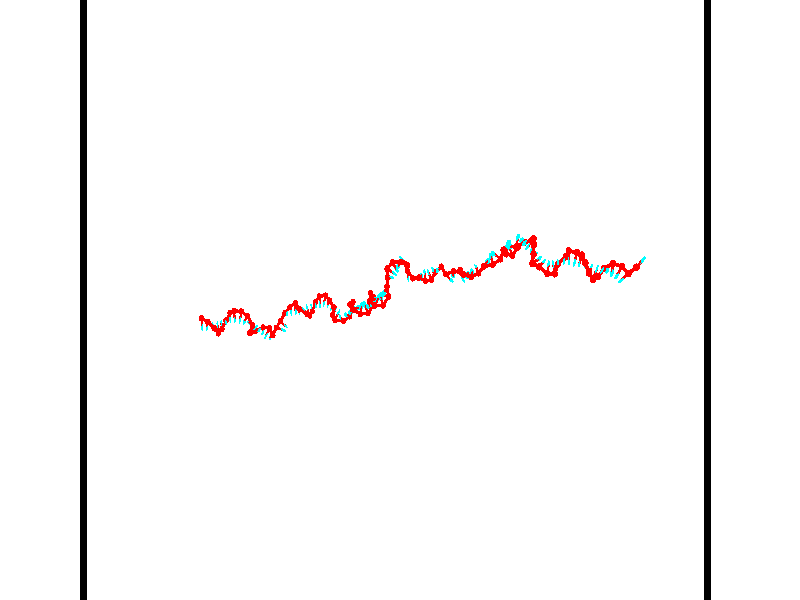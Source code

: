 // switches for output
#declare DRAW_BASES = 1; // possible values are 0, 1; only relevant for DNA ribbons
#declare DRAW_BASES_TYPE = 3; // possible values are 1, 2, 3; only relevant for DNA ribbons
#declare DRAW_FOG = 0; // set to 1 to enable fog

#include "colors.inc"

#include "transforms.inc"
background { rgb <1, 1, 1>}

#default {
   normal{
       ripples 0.25
       frequency 0.20
       turbulence 0.2
       lambda 5
   }
	finish {
		phong 0.1
		phong_size 40.
	}
}

// original window dimensions: 1024x640


// camera settings

camera {
	sky <-0, 1, 0>
	up <-0, 1, 0>
	right 1.6 * <0.99995, 0, 0.00999983>
	location <54.4867, 55, 106.329>
	look_at <55, 55, 55.0001>
	direction <0.513302, 0, -51.3289>
	angle 67.0682
}


# declare cpy_camera_pos = <54.4867, 55, 106.329>;
# if (DRAW_FOG = 1)
fog {
	fog_type 2
	up vnormalize(cpy_camera_pos)
	color rgbt<1,1,1,0.3>
	distance 1e-5
	fog_alt 3e-3
	fog_offset 88
}
# end


// LIGHTS

# declare lum = 6;
global_settings {
	ambient_light rgb lum * <0.05, 0.05, 0.05>
	max_trace_level 15
}# declare cpy_direct_light_amount = 0.25;
light_source
{	1000 * <-0.98995, -1, 1.00995>,
	rgb lum * cpy_direct_light_amount
	parallel
}

light_source
{	1000 * <0.98995, 1, -1.00995>,
	rgb lum * cpy_direct_light_amount
	parallel
}

// strand 0

// nucleotide -1

// particle -1
sphere {
	<36.555614, 53.577026, 49.920528> 0.250000
	pigment { color rgbt <1,0,0,0> }
	no_shadow
}
cylinder {
	<36.580570, 53.178257, 49.901577>,  <36.595543, 52.938995, 49.890205>, 0.100000
	pigment { color rgbt <1,0,0,0> }
	no_shadow
}
cylinder {
	<36.580570, 53.178257, 49.901577>,  <36.555614, 53.577026, 49.920528>, 0.100000
	pigment { color rgbt <1,0,0,0> }
	no_shadow
}

// particle -1
sphere {
	<36.580570, 53.178257, 49.901577> 0.100000
	pigment { color rgbt <1,0,0,0> }
	no_shadow
}
sphere {
	0, 1
	scale<0.080000,0.200000,0.300000>
	matrix <0.828731, 0.078196, -0.554158,
		0.556160, -0.004693, 0.831062,
		0.062385, -0.996927, -0.047379,
		36.599285, 52.879177, 49.887363>
	pigment { color rgbt <0,1,1,0> }
	no_shadow
}
cylinder {
	<37.216335, 53.308243, 50.119610>,  <36.555614, 53.577026, 49.920528>, 0.130000
	pigment { color rgbt <1,0,0,0> }
	no_shadow
}

// nucleotide -1

// particle -1
sphere {
	<37.216335, 53.308243, 50.119610> 0.250000
	pigment { color rgbt <1,0,0,0> }
	no_shadow
}
cylinder {
	<37.078987, 53.044292, 49.852283>,  <36.996578, 52.885921, 49.691887>, 0.100000
	pigment { color rgbt <1,0,0,0> }
	no_shadow
}
cylinder {
	<37.078987, 53.044292, 49.852283>,  <37.216335, 53.308243, 50.119610>, 0.100000
	pigment { color rgbt <1,0,0,0> }
	no_shadow
}

// particle -1
sphere {
	<37.078987, 53.044292, 49.852283> 0.100000
	pigment { color rgbt <1,0,0,0> }
	no_shadow
}
sphere {
	0, 1
	scale<0.080000,0.200000,0.300000>
	matrix <0.873847, 0.036328, -0.484842,
		0.344216, -0.750492, 0.564160,
		-0.343375, -0.659880, -0.668320,
		36.975975, 52.846329, 49.651787>
	pigment { color rgbt <0,1,1,0> }
	no_shadow
}
cylinder {
	<37.790051, 52.806767, 50.082016>,  <37.216335, 53.308243, 50.119610>, 0.130000
	pigment { color rgbt <1,0,0,0> }
	no_shadow
}

// nucleotide -1

// particle -1
sphere {
	<37.790051, 52.806767, 50.082016> 0.250000
	pigment { color rgbt <1,0,0,0> }
	no_shadow
}
cylinder {
	<37.600712, 52.938110, 49.755062>,  <37.487110, 53.016918, 49.558887>, 0.100000
	pigment { color rgbt <1,0,0,0> }
	no_shadow
}
cylinder {
	<37.600712, 52.938110, 49.755062>,  <37.790051, 52.806767, 50.082016>, 0.100000
	pigment { color rgbt <1,0,0,0> }
	no_shadow
}

// particle -1
sphere {
	<37.600712, 52.938110, 49.755062> 0.100000
	pigment { color rgbt <1,0,0,0> }
	no_shadow
}
sphere {
	0, 1
	scale<0.080000,0.200000,0.300000>
	matrix <0.872887, 0.050155, -0.485338,
		-0.118370, -0.943220, -0.310364,
		-0.473346, 0.328362, -0.817387,
		37.458710, 53.036617, 49.509846>
	pigment { color rgbt <0,1,1,0> }
	no_shadow
}
cylinder {
	<38.023754, 52.390369, 49.555740>,  <37.790051, 52.806767, 50.082016>, 0.130000
	pigment { color rgbt <1,0,0,0> }
	no_shadow
}

// nucleotide -1

// particle -1
sphere {
	<38.023754, 52.390369, 49.555740> 0.250000
	pigment { color rgbt <1,0,0,0> }
	no_shadow
}
cylinder {
	<37.949310, 52.775337, 49.476631>,  <37.904644, 53.006317, 49.429165>, 0.100000
	pigment { color rgbt <1,0,0,0> }
	no_shadow
}
cylinder {
	<37.949310, 52.775337, 49.476631>,  <38.023754, 52.390369, 49.555740>, 0.100000
	pigment { color rgbt <1,0,0,0> }
	no_shadow
}

// particle -1
sphere {
	<37.949310, 52.775337, 49.476631> 0.100000
	pigment { color rgbt <1,0,0,0> }
	no_shadow
}
sphere {
	0, 1
	scale<0.080000,0.200000,0.300000>
	matrix <0.947365, 0.122410, -0.295832,
		-0.260503, -0.242425, -0.934542,
		-0.186114, 0.962417, -0.197777,
		37.893475, 53.064064, 49.417297>
	pigment { color rgbt <0,1,1,0> }
	no_shadow
}
cylinder {
	<38.148624, 52.696621, 48.809444>,  <38.023754, 52.390369, 49.555740>, 0.130000
	pigment { color rgbt <1,0,0,0> }
	no_shadow
}

// nucleotide -1

// particle -1
sphere {
	<38.148624, 52.696621, 48.809444> 0.250000
	pigment { color rgbt <1,0,0,0> }
	no_shadow
}
cylinder {
	<38.193321, 52.977562, 49.090645>,  <38.220139, 53.146126, 49.259365>, 0.100000
	pigment { color rgbt <1,0,0,0> }
	no_shadow
}
cylinder {
	<38.193321, 52.977562, 49.090645>,  <38.148624, 52.696621, 48.809444>, 0.100000
	pigment { color rgbt <1,0,0,0> }
	no_shadow
}

// particle -1
sphere {
	<38.193321, 52.977562, 49.090645> 0.100000
	pigment { color rgbt <1,0,0,0> }
	no_shadow
}
sphere {
	0, 1
	scale<0.080000,0.200000,0.300000>
	matrix <0.927763, 0.179732, -0.327035,
		-0.356046, 0.688767, -0.631531,
		0.111744, 0.702351, 0.703006,
		38.226845, 53.188267, 49.301548>
	pigment { color rgbt <0,1,1,0> }
	no_shadow
}
cylinder {
	<38.463585, 53.369011, 48.561989>,  <38.148624, 52.696621, 48.809444>, 0.130000
	pigment { color rgbt <1,0,0,0> }
	no_shadow
}

// nucleotide -1

// particle -1
sphere {
	<38.463585, 53.369011, 48.561989> 0.250000
	pigment { color rgbt <1,0,0,0> }
	no_shadow
}
cylinder {
	<38.566868, 53.302177, 48.942600>,  <38.628838, 53.262077, 49.170967>, 0.100000
	pigment { color rgbt <1,0,0,0> }
	no_shadow
}
cylinder {
	<38.566868, 53.302177, 48.942600>,  <38.463585, 53.369011, 48.561989>, 0.100000
	pigment { color rgbt <1,0,0,0> }
	no_shadow
}

// particle -1
sphere {
	<38.566868, 53.302177, 48.942600> 0.100000
	pigment { color rgbt <1,0,0,0> }
	no_shadow
}
sphere {
	0, 1
	scale<0.080000,0.200000,0.300000>
	matrix <0.939360, 0.273509, -0.206873,
		-0.225687, 0.947246, 0.227575,
		0.258203, -0.167086, 0.951532,
		38.644329, 53.252052, 49.228062>
	pigment { color rgbt <0,1,1,0> }
	no_shadow
}
cylinder {
	<38.892723, 53.991497, 48.717068>,  <38.463585, 53.369011, 48.561989>, 0.130000
	pigment { color rgbt <1,0,0,0> }
	no_shadow
}

// nucleotide -1

// particle -1
sphere {
	<38.892723, 53.991497, 48.717068> 0.250000
	pigment { color rgbt <1,0,0,0> }
	no_shadow
}
cylinder {
	<38.963066, 53.688137, 48.968117>,  <39.005272, 53.506123, 49.118744>, 0.100000
	pigment { color rgbt <1,0,0,0> }
	no_shadow
}
cylinder {
	<38.963066, 53.688137, 48.968117>,  <38.892723, 53.991497, 48.717068>, 0.100000
	pigment { color rgbt <1,0,0,0> }
	no_shadow
}

// particle -1
sphere {
	<38.963066, 53.688137, 48.968117> 0.100000
	pigment { color rgbt <1,0,0,0> }
	no_shadow
}
sphere {
	0, 1
	scale<0.080000,0.200000,0.300000>
	matrix <0.983434, 0.106878, -0.146405,
		0.043955, 0.642967, 0.764631,
		0.175856, -0.758400, 0.627618,
		39.015823, 53.460617, 49.156403>
	pigment { color rgbt <0,1,1,0> }
	no_shadow
}
cylinder {
	<39.429657, 54.153637, 49.323822>,  <38.892723, 53.991497, 48.717068>, 0.130000
	pigment { color rgbt <1,0,0,0> }
	no_shadow
}

// nucleotide -1

// particle -1
sphere {
	<39.429657, 54.153637, 49.323822> 0.250000
	pigment { color rgbt <1,0,0,0> }
	no_shadow
}
cylinder {
	<39.432850, 53.768234, 49.216797>,  <39.434765, 53.536991, 49.152584>, 0.100000
	pigment { color rgbt <1,0,0,0> }
	no_shadow
}
cylinder {
	<39.432850, 53.768234, 49.216797>,  <39.429657, 54.153637, 49.323822>, 0.100000
	pigment { color rgbt <1,0,0,0> }
	no_shadow
}

// particle -1
sphere {
	<39.432850, 53.768234, 49.216797> 0.100000
	pigment { color rgbt <1,0,0,0> }
	no_shadow
}
sphere {
	0, 1
	scale<0.080000,0.200000,0.300000>
	matrix <0.971461, 0.070900, -0.226354,
		0.237064, -0.258118, 0.936577,
		0.007978, -0.963508, -0.267559,
		39.435242, 53.479183, 49.136528>
	pigment { color rgbt <0,1,1,0> }
	no_shadow
}
cylinder {
	<40.027264, 54.099144, 48.978249>,  <39.429657, 54.153637, 49.323822>, 0.130000
	pigment { color rgbt <1,0,0,0> }
	no_shadow
}

// nucleotide -1

// particle -1
sphere {
	<40.027264, 54.099144, 48.978249> 0.250000
	pigment { color rgbt <1,0,0,0> }
	no_shadow
}
cylinder {
	<39.958614, 53.706333, 49.009678>,  <39.917423, 53.470646, 49.028534>, 0.100000
	pigment { color rgbt <1,0,0,0> }
	no_shadow
}
cylinder {
	<39.958614, 53.706333, 49.009678>,  <40.027264, 54.099144, 48.978249>, 0.100000
	pigment { color rgbt <1,0,0,0> }
	no_shadow
}

// particle -1
sphere {
	<39.958614, 53.706333, 49.009678> 0.100000
	pigment { color rgbt <1,0,0,0> }
	no_shadow
}
sphere {
	0, 1
	scale<0.080000,0.200000,0.300000>
	matrix <0.894196, -0.188753, -0.405938,
		0.413472, 0.000593, 0.910517,
		-0.171622, -0.982025, 0.078574,
		39.907127, 53.411724, 49.033249>
	pigment { color rgbt <0,1,1,0> }
	no_shadow
}
cylinder {
	<40.692532, 53.722095, 49.247299>,  <40.027264, 54.099144, 48.978249>, 0.130000
	pigment { color rgbt <1,0,0,0> }
	no_shadow
}

// nucleotide -1

// particle -1
sphere {
	<40.692532, 53.722095, 49.247299> 0.250000
	pigment { color rgbt <1,0,0,0> }
	no_shadow
}
cylinder {
	<40.460640, 53.479168, 49.030014>,  <40.321507, 53.333412, 48.899643>, 0.100000
	pigment { color rgbt <1,0,0,0> }
	no_shadow
}
cylinder {
	<40.460640, 53.479168, 49.030014>,  <40.692532, 53.722095, 49.247299>, 0.100000
	pigment { color rgbt <1,0,0,0> }
	no_shadow
}

// particle -1
sphere {
	<40.460640, 53.479168, 49.030014> 0.100000
	pigment { color rgbt <1,0,0,0> }
	no_shadow
}
sphere {
	0, 1
	scale<0.080000,0.200000,0.300000>
	matrix <0.759929, -0.162461, -0.629376,
		0.293984, -0.777666, 0.555705,
		-0.579725, -0.607323, -0.543210,
		40.286724, 53.296970, 48.867050>
	pigment { color rgbt <0,1,1,0> }
	no_shadow
}
cylinder {
	<41.115517, 53.040672, 49.088421>,  <40.692532, 53.722095, 49.247299>, 0.130000
	pigment { color rgbt <1,0,0,0> }
	no_shadow
}

// nucleotide -1

// particle -1
sphere {
	<41.115517, 53.040672, 49.088421> 0.250000
	pigment { color rgbt <1,0,0,0> }
	no_shadow
}
cylinder {
	<40.859352, 53.154266, 48.802979>,  <40.705654, 53.222424, 48.631714>, 0.100000
	pigment { color rgbt <1,0,0,0> }
	no_shadow
}
cylinder {
	<40.859352, 53.154266, 48.802979>,  <41.115517, 53.040672, 49.088421>, 0.100000
	pigment { color rgbt <1,0,0,0> }
	no_shadow
}

// particle -1
sphere {
	<40.859352, 53.154266, 48.802979> 0.100000
	pigment { color rgbt <1,0,0,0> }
	no_shadow
}
sphere {
	0, 1
	scale<0.080000,0.200000,0.300000>
	matrix <0.705218, -0.150594, -0.692812,
		-0.304211, -0.946929, -0.103828,
		-0.640408, 0.283983, -0.713605,
		40.667229, 53.239460, 48.588898>
	pigment { color rgbt <0,1,1,0> }
	no_shadow
}
cylinder {
	<40.761482, 52.401588, 48.744534>,  <41.115517, 53.040672, 49.088421>, 0.130000
	pigment { color rgbt <1,0,0,0> }
	no_shadow
}

// nucleotide -1

// particle -1
sphere {
	<40.761482, 52.401588, 48.744534> 0.250000
	pigment { color rgbt <1,0,0,0> }
	no_shadow
}
cylinder {
	<40.853134, 52.739117, 48.550430>,  <40.908123, 52.941631, 48.433968>, 0.100000
	pigment { color rgbt <1,0,0,0> }
	no_shadow
}
cylinder {
	<40.853134, 52.739117, 48.550430>,  <40.761482, 52.401588, 48.744534>, 0.100000
	pigment { color rgbt <1,0,0,0> }
	no_shadow
}

// particle -1
sphere {
	<40.853134, 52.739117, 48.550430> 0.100000
	pigment { color rgbt <1,0,0,0> }
	no_shadow
}
sphere {
	0, 1
	scale<0.080000,0.200000,0.300000>
	matrix <0.676092, -0.496605, -0.544319,
		-0.700286, -0.203358, -0.684284,
		0.229127, 0.843818, -0.485254,
		40.921871, 52.992264, 48.404854>
	pigment { color rgbt <0,1,1,0> }
	no_shadow
}
cylinder {
	<40.642429, 52.341393, 48.057030>,  <40.761482, 52.401588, 48.744534>, 0.130000
	pigment { color rgbt <1,0,0,0> }
	no_shadow
}

// nucleotide -1

// particle -1
sphere {
	<40.642429, 52.341393, 48.057030> 0.250000
	pigment { color rgbt <1,0,0,0> }
	no_shadow
}
cylinder {
	<40.945770, 52.598347, 48.101303>,  <41.127773, 52.752518, 48.127865>, 0.100000
	pigment { color rgbt <1,0,0,0> }
	no_shadow
}
cylinder {
	<40.945770, 52.598347, 48.101303>,  <40.642429, 52.341393, 48.057030>, 0.100000
	pigment { color rgbt <1,0,0,0> }
	no_shadow
}

// particle -1
sphere {
	<40.945770, 52.598347, 48.101303> 0.100000
	pigment { color rgbt <1,0,0,0> }
	no_shadow
}
sphere {
	0, 1
	scale<0.080000,0.200000,0.300000>
	matrix <0.631931, -0.682853, -0.366572,
		-0.159900, 0.347933, -0.923783,
		0.758350, 0.642382, 0.110682,
		41.173275, 52.791061, 48.134506>
	pigment { color rgbt <0,1,1,0> }
	no_shadow
}
cylinder {
	<41.051407, 52.491119, 47.439671>,  <40.642429, 52.341393, 48.057030>, 0.130000
	pigment { color rgbt <1,0,0,0> }
	no_shadow
}

// nucleotide -1

// particle -1
sphere {
	<41.051407, 52.491119, 47.439671> 0.250000
	pigment { color rgbt <1,0,0,0> }
	no_shadow
}
cylinder {
	<41.289062, 52.530075, 47.759048>,  <41.431656, 52.553448, 47.950676>, 0.100000
	pigment { color rgbt <1,0,0,0> }
	no_shadow
}
cylinder {
	<41.289062, 52.530075, 47.759048>,  <41.051407, 52.491119, 47.439671>, 0.100000
	pigment { color rgbt <1,0,0,0> }
	no_shadow
}

// particle -1
sphere {
	<41.289062, 52.530075, 47.759048> 0.100000
	pigment { color rgbt <1,0,0,0> }
	no_shadow
}
sphere {
	0, 1
	scale<0.080000,0.200000,0.300000>
	matrix <0.668041, -0.612638, -0.422368,
		0.448024, 0.784340, -0.429052,
		0.594134, 0.097394, 0.798448,
		41.467304, 52.559292, 47.998581>
	pigment { color rgbt <0,1,1,0> }
	no_shadow
}
cylinder {
	<41.709061, 52.768562, 47.303558>,  <41.051407, 52.491119, 47.439671>, 0.130000
	pigment { color rgbt <1,0,0,0> }
	no_shadow
}

// nucleotide -1

// particle -1
sphere {
	<41.709061, 52.768562, 47.303558> 0.250000
	pigment { color rgbt <1,0,0,0> }
	no_shadow
}
cylinder {
	<41.756584, 52.532021, 47.622604>,  <41.785099, 52.390095, 47.814030>, 0.100000
	pigment { color rgbt <1,0,0,0> }
	no_shadow
}
cylinder {
	<41.756584, 52.532021, 47.622604>,  <41.709061, 52.768562, 47.303558>, 0.100000
	pigment { color rgbt <1,0,0,0> }
	no_shadow
}

// particle -1
sphere {
	<41.756584, 52.532021, 47.622604> 0.100000
	pigment { color rgbt <1,0,0,0> }
	no_shadow
}
sphere {
	0, 1
	scale<0.080000,0.200000,0.300000>
	matrix <0.755094, -0.467821, -0.459321,
		0.644762, 0.656842, 0.390949,
		0.118808, -0.591356, 0.797611,
		41.792225, 52.354614, 47.861889>
	pigment { color rgbt <0,1,1,0> }
	no_shadow
}
cylinder {
	<42.419880, 52.731476, 47.761829>,  <41.709061, 52.768562, 47.303558>, 0.130000
	pigment { color rgbt <1,0,0,0> }
	no_shadow
}

// nucleotide -1

// particle -1
sphere {
	<42.419880, 52.731476, 47.761829> 0.250000
	pigment { color rgbt <1,0,0,0> }
	no_shadow
}
cylinder {
	<42.231377, 52.378891, 47.749596>,  <42.118275, 52.167339, 47.742256>, 0.100000
	pigment { color rgbt <1,0,0,0> }
	no_shadow
}
cylinder {
	<42.231377, 52.378891, 47.749596>,  <42.419880, 52.731476, 47.761829>, 0.100000
	pigment { color rgbt <1,0,0,0> }
	no_shadow
}

// particle -1
sphere {
	<42.231377, 52.378891, 47.749596> 0.100000
	pigment { color rgbt <1,0,0,0> }
	no_shadow
}
sphere {
	0, 1
	scale<0.080000,0.200000,0.300000>
	matrix <0.770620, -0.394641, -0.500403,
		0.429019, -0.259387, 0.865252,
		-0.471262, -0.881463, -0.030580,
		42.089996, 52.114452, 47.740421>
	pigment { color rgbt <0,1,1,0> }
	no_shadow
}
cylinder {
	<42.833809, 52.173916, 48.110069>,  <42.419880, 52.731476, 47.761829>, 0.130000
	pigment { color rgbt <1,0,0,0> }
	no_shadow
}

// nucleotide -1

// particle -1
sphere {
	<42.833809, 52.173916, 48.110069> 0.250000
	pigment { color rgbt <1,0,0,0> }
	no_shadow
}
cylinder {
	<42.621334, 52.046555, 47.796009>,  <42.493851, 51.970139, 47.607574>, 0.100000
	pigment { color rgbt <1,0,0,0> }
	no_shadow
}
cylinder {
	<42.621334, 52.046555, 47.796009>,  <42.833809, 52.173916, 48.110069>, 0.100000
	pigment { color rgbt <1,0,0,0> }
	no_shadow
}

// particle -1
sphere {
	<42.621334, 52.046555, 47.796009> 0.100000
	pigment { color rgbt <1,0,0,0> }
	no_shadow
}
sphere {
	0, 1
	scale<0.080000,0.200000,0.300000>
	matrix <0.847253, -0.198023, -0.492900,
		0.001462, -0.927043, 0.374953,
		-0.531188, -0.318400, -0.785150,
		42.461979, 51.951035, 47.560463>
	pigment { color rgbt <0,1,1,0> }
	no_shadow
}
cylinder {
	<43.173656, 52.784962, 48.202370>,  <42.833809, 52.173916, 48.110069>, 0.130000
	pigment { color rgbt <1,0,0,0> }
	no_shadow
}

// nucleotide -1

// particle -1
sphere {
	<43.173656, 52.784962, 48.202370> 0.250000
	pigment { color rgbt <1,0,0,0> }
	no_shadow
}
cylinder {
	<43.558052, 52.674843, 48.191750>,  <43.788689, 52.608772, 48.185379>, 0.100000
	pigment { color rgbt <1,0,0,0> }
	no_shadow
}
cylinder {
	<43.558052, 52.674843, 48.191750>,  <43.173656, 52.784962, 48.202370>, 0.100000
	pigment { color rgbt <1,0,0,0> }
	no_shadow
}

// particle -1
sphere {
	<43.558052, 52.674843, 48.191750> 0.100000
	pigment { color rgbt <1,0,0,0> }
	no_shadow
}
sphere {
	0, 1
	scale<0.080000,0.200000,0.300000>
	matrix <0.229633, 0.847710, -0.478179,
		0.154148, 0.453430, 0.877861,
		0.960993, -0.275297, -0.026550,
		43.846352, 52.592255, 48.183784>
	pigment { color rgbt <0,1,1,0> }
	no_shadow
}
cylinder {
	<43.622581, 53.297394, 48.463402>,  <43.173656, 52.784962, 48.202370>, 0.130000
	pigment { color rgbt <1,0,0,0> }
	no_shadow
}

// nucleotide -1

// particle -1
sphere {
	<43.622581, 53.297394, 48.463402> 0.250000
	pigment { color rgbt <1,0,0,0> }
	no_shadow
}
cylinder {
	<43.841213, 53.082485, 48.206467>,  <43.972393, 52.953541, 48.052307>, 0.100000
	pigment { color rgbt <1,0,0,0> }
	no_shadow
}
cylinder {
	<43.841213, 53.082485, 48.206467>,  <43.622581, 53.297394, 48.463402>, 0.100000
	pigment { color rgbt <1,0,0,0> }
	no_shadow
}

// particle -1
sphere {
	<43.841213, 53.082485, 48.206467> 0.100000
	pigment { color rgbt <1,0,0,0> }
	no_shadow
}
sphere {
	0, 1
	scale<0.080000,0.200000,0.300000>
	matrix <0.366286, 0.843168, -0.393575,
		0.753053, -0.020160, 0.657651,
		0.546576, -0.537271, -0.642335,
		44.005184, 52.921303, 48.013767>
	pigment { color rgbt <0,1,1,0> }
	no_shadow
}
cylinder {
	<44.075096, 53.991047, 48.561394>,  <43.622581, 53.297394, 48.463402>, 0.130000
	pigment { color rgbt <1,0,0,0> }
	no_shadow
}

// nucleotide -1

// particle -1
sphere {
	<44.075096, 53.991047, 48.561394> 0.250000
	pigment { color rgbt <1,0,0,0> }
	no_shadow
}
cylinder {
	<44.254993, 53.942501, 48.915344>,  <44.362930, 53.913376, 49.127716>, 0.100000
	pigment { color rgbt <1,0,0,0> }
	no_shadow
}
cylinder {
	<44.254993, 53.942501, 48.915344>,  <44.075096, 53.991047, 48.561394>, 0.100000
	pigment { color rgbt <1,0,0,0> }
	no_shadow
}

// particle -1
sphere {
	<44.254993, 53.942501, 48.915344> 0.100000
	pigment { color rgbt <1,0,0,0> }
	no_shadow
}
sphere {
	0, 1
	scale<0.080000,0.200000,0.300000>
	matrix <0.889029, -0.034349, -0.456560,
		0.085804, 0.992014, 0.092447,
		0.449739, -0.121363, 0.884876,
		44.389915, 53.906094, 49.180809>
	pigment { color rgbt <0,1,1,0> }
	no_shadow
}
cylinder {
	<44.516800, 54.417297, 48.472145>,  <44.075096, 53.991047, 48.561394>, 0.130000
	pigment { color rgbt <1,0,0,0> }
	no_shadow
}

// nucleotide -1

// particle -1
sphere {
	<44.516800, 54.417297, 48.472145> 0.250000
	pigment { color rgbt <1,0,0,0> }
	no_shadow
}
cylinder {
	<44.647457, 54.184696, 48.770180>,  <44.725853, 54.045135, 48.949001>, 0.100000
	pigment { color rgbt <1,0,0,0> }
	no_shadow
}
cylinder {
	<44.647457, 54.184696, 48.770180>,  <44.516800, 54.417297, 48.472145>, 0.100000
	pigment { color rgbt <1,0,0,0> }
	no_shadow
}

// particle -1
sphere {
	<44.647457, 54.184696, 48.770180> 0.100000
	pigment { color rgbt <1,0,0,0> }
	no_shadow
}
sphere {
	0, 1
	scale<0.080000,0.200000,0.300000>
	matrix <0.936071, 0.090048, -0.340093,
		0.130670, 0.808547, 0.573739,
		0.326645, -0.581500, 0.745091,
		44.745449, 54.010246, 48.993706>
	pigment { color rgbt <0,1,1,0> }
	no_shadow
}
cylinder {
	<45.113800, 54.766846, 48.916836>,  <44.516800, 54.417297, 48.472145>, 0.130000
	pigment { color rgbt <1,0,0,0> }
	no_shadow
}

// nucleotide -1

// particle -1
sphere {
	<45.113800, 54.766846, 48.916836> 0.250000
	pigment { color rgbt <1,0,0,0> }
	no_shadow
}
cylinder {
	<45.129879, 54.367538, 48.899624>,  <45.139526, 54.127956, 48.889297>, 0.100000
	pigment { color rgbt <1,0,0,0> }
	no_shadow
}
cylinder {
	<45.129879, 54.367538, 48.899624>,  <45.113800, 54.766846, 48.916836>, 0.100000
	pigment { color rgbt <1,0,0,0> }
	no_shadow
}

// particle -1
sphere {
	<45.129879, 54.367538, 48.899624> 0.100000
	pigment { color rgbt <1,0,0,0> }
	no_shadow
}
sphere {
	0, 1
	scale<0.080000,0.200000,0.300000>
	matrix <0.887346, 0.055465, -0.457755,
		0.459348, -0.019783, 0.888036,
		0.040199, -0.998265, -0.043032,
		45.141937, 54.068058, 48.886715>
	pigment { color rgbt <0,1,1,0> }
	no_shadow
}
cylinder {
	<45.613480, 54.273697, 49.325729>,  <45.113800, 54.766846, 48.916836>, 0.130000
	pigment { color rgbt <1,0,0,0> }
	no_shadow
}

// nucleotide -1

// particle -1
sphere {
	<45.613480, 54.273697, 49.325729> 0.250000
	pigment { color rgbt <1,0,0,0> }
	no_shadow
}
cylinder {
	<45.525845, 54.126953, 48.964085>,  <45.473263, 54.038906, 48.747097>, 0.100000
	pigment { color rgbt <1,0,0,0> }
	no_shadow
}
cylinder {
	<45.525845, 54.126953, 48.964085>,  <45.613480, 54.273697, 49.325729>, 0.100000
	pigment { color rgbt <1,0,0,0> }
	no_shadow
}

// particle -1
sphere {
	<45.525845, 54.126953, 48.964085> 0.100000
	pigment { color rgbt <1,0,0,0> }
	no_shadow
}
sphere {
	0, 1
	scale<0.080000,0.200000,0.300000>
	matrix <0.897049, 0.288763, -0.334545,
		0.383805, -0.884324, 0.265830,
		-0.219084, -0.366862, -0.904110,
		45.460121, 54.016895, 48.692852>
	pigment { color rgbt <0,1,1,0> }
	no_shadow
}
cylinder {
	<46.246552, 53.880390, 49.067474>,  <45.613480, 54.273697, 49.325729>, 0.130000
	pigment { color rgbt <1,0,0,0> }
	no_shadow
}

// nucleotide -1

// particle -1
sphere {
	<46.246552, 53.880390, 49.067474> 0.250000
	pigment { color rgbt <1,0,0,0> }
	no_shadow
}
cylinder {
	<46.042698, 54.070896, 48.780853>,  <45.920387, 54.185200, 48.608883>, 0.100000
	pigment { color rgbt <1,0,0,0> }
	no_shadow
}
cylinder {
	<46.042698, 54.070896, 48.780853>,  <46.246552, 53.880390, 49.067474>, 0.100000
	pigment { color rgbt <1,0,0,0> }
	no_shadow
}

// particle -1
sphere {
	<46.042698, 54.070896, 48.780853> 0.100000
	pigment { color rgbt <1,0,0,0> }
	no_shadow
}
sphere {
	0, 1
	scale<0.080000,0.200000,0.300000>
	matrix <0.824880, 0.507259, -0.249522,
		0.244637, -0.718232, -0.651380,
		-0.509633, 0.476268, -0.716550,
		45.889809, 54.213776, 48.565887>
	pigment { color rgbt <0,1,1,0> }
	no_shadow
}
cylinder {
	<46.420055, 53.741562, 48.393810>,  <46.246552, 53.880390, 49.067474>, 0.130000
	pigment { color rgbt <1,0,0,0> }
	no_shadow
}

// nucleotide -1

// particle -1
sphere {
	<46.420055, 53.741562, 48.393810> 0.250000
	pigment { color rgbt <1,0,0,0> }
	no_shadow
}
cylinder {
	<46.271088, 54.112301, 48.412834>,  <46.181705, 54.334743, 48.424248>, 0.100000
	pigment { color rgbt <1,0,0,0> }
	no_shadow
}
cylinder {
	<46.271088, 54.112301, 48.412834>,  <46.420055, 53.741562, 48.393810>, 0.100000
	pigment { color rgbt <1,0,0,0> }
	no_shadow
}

// particle -1
sphere {
	<46.271088, 54.112301, 48.412834> 0.100000
	pigment { color rgbt <1,0,0,0> }
	no_shadow
}
sphere {
	0, 1
	scale<0.080000,0.200000,0.300000>
	matrix <0.851591, 0.361652, -0.379475,
		-0.368913, -0.100827, -0.923979,
		-0.372420, 0.926845, 0.047555,
		46.159363, 54.390354, 48.427101>
	pigment { color rgbt <0,1,1,0> }
	no_shadow
}
cylinder {
	<46.572433, 54.080929, 47.677738>,  <46.420055, 53.741562, 48.393810>, 0.130000
	pigment { color rgbt <1,0,0,0> }
	no_shadow
}

// nucleotide -1

// particle -1
sphere {
	<46.572433, 54.080929, 47.677738> 0.250000
	pigment { color rgbt <1,0,0,0> }
	no_shadow
}
cylinder {
	<46.560074, 54.315151, 48.001755>,  <46.552658, 54.455685, 48.196163>, 0.100000
	pigment { color rgbt <1,0,0,0> }
	no_shadow
}
cylinder {
	<46.560074, 54.315151, 48.001755>,  <46.572433, 54.080929, 47.677738>, 0.100000
	pigment { color rgbt <1,0,0,0> }
	no_shadow
}

// particle -1
sphere {
	<46.560074, 54.315151, 48.001755> 0.100000
	pigment { color rgbt <1,0,0,0> }
	no_shadow
}
sphere {
	0, 1
	scale<0.080000,0.200000,0.300000>
	matrix <0.968375, 0.218281, -0.120847,
		-0.247580, 0.780689, -0.573784,
		-0.030902, 0.585557, 0.810042,
		46.550804, 54.490818, 48.244766>
	pigment { color rgbt <0,1,1,0> }
	no_shadow
}
cylinder {
	<46.841373, 54.808632, 47.511646>,  <46.572433, 54.080929, 47.677738>, 0.130000
	pigment { color rgbt <1,0,0,0> }
	no_shadow
}

// nucleotide -1

// particle -1
sphere {
	<46.841373, 54.808632, 47.511646> 0.250000
	pigment { color rgbt <1,0,0,0> }
	no_shadow
}
cylinder {
	<46.905457, 54.659767, 47.877342>,  <46.943909, 54.570450, 48.096760>, 0.100000
	pigment { color rgbt <1,0,0,0> }
	no_shadow
}
cylinder {
	<46.905457, 54.659767, 47.877342>,  <46.841373, 54.808632, 47.511646>, 0.100000
	pigment { color rgbt <1,0,0,0> }
	no_shadow
}

// particle -1
sphere {
	<46.905457, 54.659767, 47.877342> 0.100000
	pigment { color rgbt <1,0,0,0> }
	no_shadow
}
sphere {
	0, 1
	scale<0.080000,0.200000,0.300000>
	matrix <0.983066, 0.143629, -0.113804,
		-0.088957, 0.916988, 0.388870,
		0.160210, -0.372161, 0.914237,
		46.953518, 54.548119, 48.151615>
	pigment { color rgbt <0,1,1,0> }
	no_shadow
}
cylinder {
	<47.275032, 55.289211, 47.901714>,  <46.841373, 54.808632, 47.511646>, 0.130000
	pigment { color rgbt <1,0,0,0> }
	no_shadow
}

// nucleotide -1

// particle -1
sphere {
	<47.275032, 55.289211, 47.901714> 0.250000
	pigment { color rgbt <1,0,0,0> }
	no_shadow
}
cylinder {
	<47.312668, 54.906384, 48.011383>,  <47.335251, 54.676689, 48.077187>, 0.100000
	pigment { color rgbt <1,0,0,0> }
	no_shadow
}
cylinder {
	<47.312668, 54.906384, 48.011383>,  <47.275032, 55.289211, 47.901714>, 0.100000
	pigment { color rgbt <1,0,0,0> }
	no_shadow
}

// particle -1
sphere {
	<47.312668, 54.906384, 48.011383> 0.100000
	pigment { color rgbt <1,0,0,0> }
	no_shadow
}
sphere {
	0, 1
	scale<0.080000,0.200000,0.300000>
	matrix <0.994832, 0.079839, -0.062722,
		0.038139, 0.278660, 0.959632,
		0.094094, -0.957065, 0.274175,
		47.340897, 54.619263, 48.093636>
	pigment { color rgbt <0,1,1,0> }
	no_shadow
}
cylinder {
	<47.909363, 55.366108, 48.246387>,  <47.275032, 55.289211, 47.901714>, 0.130000
	pigment { color rgbt <1,0,0,0> }
	no_shadow
}

// nucleotide -1

// particle -1
sphere {
	<47.909363, 55.366108, 48.246387> 0.250000
	pigment { color rgbt <1,0,0,0> }
	no_shadow
}
cylinder {
	<47.814873, 54.982182, 48.185776>,  <47.758179, 54.751827, 48.149410>, 0.100000
	pigment { color rgbt <1,0,0,0> }
	no_shadow
}
cylinder {
	<47.814873, 54.982182, 48.185776>,  <47.909363, 55.366108, 48.246387>, 0.100000
	pigment { color rgbt <1,0,0,0> }
	no_shadow
}

// particle -1
sphere {
	<47.814873, 54.982182, 48.185776> 0.100000
	pigment { color rgbt <1,0,0,0> }
	no_shadow
}
sphere {
	0, 1
	scale<0.080000,0.200000,0.300000>
	matrix <0.967371, -0.217592, -0.129796,
		0.091609, -0.177242, 0.979894,
		-0.236223, -0.959812, -0.151526,
		47.744007, 54.694237, 48.140320>
	pigment { color rgbt <0,1,1,0> }
	no_shadow
}
cylinder {
	<48.342754, 54.950733, 48.658886>,  <47.909363, 55.366108, 48.246387>, 0.130000
	pigment { color rgbt <1,0,0,0> }
	no_shadow
}

// nucleotide -1

// particle -1
sphere {
	<48.342754, 54.950733, 48.658886> 0.250000
	pigment { color rgbt <1,0,0,0> }
	no_shadow
}
cylinder {
	<48.222046, 54.732323, 48.346272>,  <48.149620, 54.601276, 48.158703>, 0.100000
	pigment { color rgbt <1,0,0,0> }
	no_shadow
}
cylinder {
	<48.222046, 54.732323, 48.346272>,  <48.342754, 54.950733, 48.658886>, 0.100000
	pigment { color rgbt <1,0,0,0> }
	no_shadow
}

// particle -1
sphere {
	<48.222046, 54.732323, 48.346272> 0.100000
	pigment { color rgbt <1,0,0,0> }
	no_shadow
}
sphere {
	0, 1
	scale<0.080000,0.200000,0.300000>
	matrix <0.929708, -0.350082, -0.114395,
		-0.211139, -0.761119, 0.613285,
		-0.301768, -0.546022, -0.781534,
		48.131516, 54.568516, 48.111813>
	pigment { color rgbt <0,1,1,0> }
	no_shadow
}
cylinder {
	<48.753906, 54.417122, 48.596550>,  <48.342754, 54.950733, 48.658886>, 0.130000
	pigment { color rgbt <1,0,0,0> }
	no_shadow
}

// nucleotide -1

// particle -1
sphere {
	<48.753906, 54.417122, 48.596550> 0.250000
	pigment { color rgbt <1,0,0,0> }
	no_shadow
}
cylinder {
	<48.584274, 54.366318, 48.237881>,  <48.482494, 54.335835, 48.022678>, 0.100000
	pigment { color rgbt <1,0,0,0> }
	no_shadow
}
cylinder {
	<48.584274, 54.366318, 48.237881>,  <48.753906, 54.417122, 48.596550>, 0.100000
	pigment { color rgbt <1,0,0,0> }
	no_shadow
}

// particle -1
sphere {
	<48.584274, 54.366318, 48.237881> 0.100000
	pigment { color rgbt <1,0,0,0> }
	no_shadow
}
sphere {
	0, 1
	scale<0.080000,0.200000,0.300000>
	matrix <0.858219, -0.372510, -0.353123,
		-0.289168, -0.919295, 0.266980,
		-0.424077, -0.127015, -0.896675,
		48.457050, 54.328213, 47.968880>
	pigment { color rgbt <0,1,1,0> }
	no_shadow
}
cylinder {
	<48.574097, 53.811539, 48.489555>,  <48.753906, 54.417122, 48.596550>, 0.130000
	pigment { color rgbt <1,0,0,0> }
	no_shadow
}

// nucleotide -1

// particle -1
sphere {
	<48.574097, 53.811539, 48.489555> 0.250000
	pigment { color rgbt <1,0,0,0> }
	no_shadow
}
cylinder {
	<48.693310, 54.009655, 48.163155>,  <48.764839, 54.128525, 47.967312>, 0.100000
	pigment { color rgbt <1,0,0,0> }
	no_shadow
}
cylinder {
	<48.693310, 54.009655, 48.163155>,  <48.574097, 53.811539, 48.489555>, 0.100000
	pigment { color rgbt <1,0,0,0> }
	no_shadow
}

// particle -1
sphere {
	<48.693310, 54.009655, 48.163155> 0.100000
	pigment { color rgbt <1,0,0,0> }
	no_shadow
}
sphere {
	0, 1
	scale<0.080000,0.200000,0.300000>
	matrix <0.868393, -0.495606, 0.016348,
		-0.396320, -0.713486, -0.577813,
		0.298032, 0.495290, -0.816006,
		48.782719, 54.158241, 47.918354>
	pigment { color rgbt <0,1,1,0> }
	no_shadow
}
cylinder {
	<48.796574, 53.379192, 48.045246>,  <48.574097, 53.811539, 48.489555>, 0.130000
	pigment { color rgbt <1,0,0,0> }
	no_shadow
}

// nucleotide -1

// particle -1
sphere {
	<48.796574, 53.379192, 48.045246> 0.250000
	pigment { color rgbt <1,0,0,0> }
	no_shadow
}
cylinder {
	<48.982334, 53.724674, 47.966911>,  <49.093788, 53.931965, 47.919910>, 0.100000
	pigment { color rgbt <1,0,0,0> }
	no_shadow
}
cylinder {
	<48.982334, 53.724674, 47.966911>,  <48.796574, 53.379192, 48.045246>, 0.100000
	pigment { color rgbt <1,0,0,0> }
	no_shadow
}

// particle -1
sphere {
	<48.982334, 53.724674, 47.966911> 0.100000
	pigment { color rgbt <1,0,0,0> }
	no_shadow
}
sphere {
	0, 1
	scale<0.080000,0.200000,0.300000>
	matrix <0.885040, -0.444551, 0.138122,
		0.032236, -0.237467, -0.970860,
		0.464397, 0.863703, -0.195837,
		49.121655, 53.983784, 47.908161>
	pigment { color rgbt <0,1,1,0> }
	no_shadow
}
cylinder {
	<49.586349, 53.294151, 47.802372>,  <48.796574, 53.379192, 48.045246>, 0.130000
	pigment { color rgbt <1,0,0,0> }
	no_shadow
}

// nucleotide -1

// particle -1
sphere {
	<49.586349, 53.294151, 47.802372> 0.250000
	pigment { color rgbt <1,0,0,0> }
	no_shadow
}
cylinder {
	<49.433228, 53.492958, 48.113869>,  <49.341354, 53.612244, 48.300766>, 0.100000
	pigment { color rgbt <1,0,0,0> }
	no_shadow
}
cylinder {
	<49.433228, 53.492958, 48.113869>,  <49.586349, 53.294151, 47.802372>, 0.100000
	pigment { color rgbt <1,0,0,0> }
	no_shadow
}

// particle -1
sphere {
	<49.433228, 53.492958, 48.113869> 0.100000
	pigment { color rgbt <1,0,0,0> }
	no_shadow
}
sphere {
	0, 1
	scale<0.080000,0.200000,0.300000>
	matrix <0.918965, 0.291247, 0.265854,
		-0.094672, 0.817405, -0.568231,
		-0.382806, 0.497016, 0.778739,
		49.318386, 53.642063, 48.347492>
	pigment { color rgbt <0,1,1,0> }
	no_shadow
}
cylinder {
	<50.205261, 53.672428, 47.810131>,  <49.586349, 53.294151, 47.802372>, 0.130000
	pigment { color rgbt <1,0,0,0> }
	no_shadow
}

// nucleotide -1

// particle -1
sphere {
	<50.205261, 53.672428, 47.810131> 0.250000
	pigment { color rgbt <1,0,0,0> }
	no_shadow
}
cylinder {
	<50.021072, 53.760464, 48.154114>,  <49.910557, 53.813286, 48.360504>, 0.100000
	pigment { color rgbt <1,0,0,0> }
	no_shadow
}
cylinder {
	<50.021072, 53.760464, 48.154114>,  <50.205261, 53.672428, 47.810131>, 0.100000
	pigment { color rgbt <1,0,0,0> }
	no_shadow
}

// particle -1
sphere {
	<50.021072, 53.760464, 48.154114> 0.100000
	pigment { color rgbt <1,0,0,0> }
	no_shadow
}
sphere {
	0, 1
	scale<0.080000,0.200000,0.300000>
	matrix <0.884388, 0.197010, 0.423137,
		-0.076292, 0.955378, -0.285362,
		-0.460475, 0.220089, 0.859955,
		49.882931, 53.826488, 48.412102>
	pigment { color rgbt <0,1,1,0> }
	no_shadow
}
cylinder {
	<50.459148, 54.366089, 47.994873>,  <50.205261, 53.672428, 47.810131>, 0.130000
	pigment { color rgbt <1,0,0,0> }
	no_shadow
}

// nucleotide -1

// particle -1
sphere {
	<50.459148, 54.366089, 47.994873> 0.250000
	pigment { color rgbt <1,0,0,0> }
	no_shadow
}
cylinder {
	<50.343987, 54.159935, 48.317734>,  <50.274891, 54.036243, 48.511448>, 0.100000
	pigment { color rgbt <1,0,0,0> }
	no_shadow
}
cylinder {
	<50.343987, 54.159935, 48.317734>,  <50.459148, 54.366089, 47.994873>, 0.100000
	pigment { color rgbt <1,0,0,0> }
	no_shadow
}

// particle -1
sphere {
	<50.343987, 54.159935, 48.317734> 0.100000
	pigment { color rgbt <1,0,0,0> }
	no_shadow
}
sphere {
	0, 1
	scale<0.080000,0.200000,0.300000>
	matrix <0.851491, 0.247951, 0.462042,
		-0.438263, 0.820304, 0.367459,
		-0.287903, -0.515384, 0.807150,
		50.257614, 54.005322, 48.559879>
	pigment { color rgbt <0,1,1,0> }
	no_shadow
}
cylinder {
	<50.578083, 54.849670, 48.537212>,  <50.459148, 54.366089, 47.994873>, 0.130000
	pigment { color rgbt <1,0,0,0> }
	no_shadow
}

// nucleotide -1

// particle -1
sphere {
	<50.578083, 54.849670, 48.537212> 0.250000
	pigment { color rgbt <1,0,0,0> }
	no_shadow
}
cylinder {
	<50.558388, 54.467903, 48.654968>,  <50.546570, 54.238842, 48.725620>, 0.100000
	pigment { color rgbt <1,0,0,0> }
	no_shadow
}
cylinder {
	<50.558388, 54.467903, 48.654968>,  <50.578083, 54.849670, 48.537212>, 0.100000
	pigment { color rgbt <1,0,0,0> }
	no_shadow
}

// particle -1
sphere {
	<50.558388, 54.467903, 48.654968> 0.100000
	pigment { color rgbt <1,0,0,0> }
	no_shadow
}
sphere {
	0, 1
	scale<0.080000,0.200000,0.300000>
	matrix <0.773581, 0.149999, 0.615689,
		-0.631782, 0.258044, 0.730934,
		-0.049236, -0.954418, 0.294385,
		50.543617, 54.181580, 48.743282>
	pigment { color rgbt <0,1,1,0> }
	no_shadow
}
cylinder {
	<50.322800, 54.652081, 49.268177>,  <50.578083, 54.849670, 48.537212>, 0.130000
	pigment { color rgbt <1,0,0,0> }
	no_shadow
}

// nucleotide -1

// particle -1
sphere {
	<50.322800, 54.652081, 49.268177> 0.250000
	pigment { color rgbt <1,0,0,0> }
	no_shadow
}
cylinder {
	<50.624096, 54.434040, 49.120941>,  <50.804874, 54.303215, 49.032600>, 0.100000
	pigment { color rgbt <1,0,0,0> }
	no_shadow
}
cylinder {
	<50.624096, 54.434040, 49.120941>,  <50.322800, 54.652081, 49.268177>, 0.100000
	pigment { color rgbt <1,0,0,0> }
	no_shadow
}

// particle -1
sphere {
	<50.624096, 54.434040, 49.120941> 0.100000
	pigment { color rgbt <1,0,0,0> }
	no_shadow
}
sphere {
	0, 1
	scale<0.080000,0.200000,0.300000>
	matrix <0.622572, 0.410323, 0.666362,
		-0.212195, -0.731098, 0.648435,
		0.753244, -0.545097, -0.368093,
		50.850071, 54.270512, 49.010513>
	pigment { color rgbt <0,1,1,0> }
	no_shadow
}
cylinder {
	<50.721916, 54.232849, 49.863464>,  <50.322800, 54.652081, 49.268177>, 0.130000
	pigment { color rgbt <1,0,0,0> }
	no_shadow
}

// nucleotide -1

// particle -1
sphere {
	<50.721916, 54.232849, 49.863464> 0.250000
	pigment { color rgbt <1,0,0,0> }
	no_shadow
}
cylinder {
	<50.951405, 54.327499, 49.549812>,  <51.089096, 54.384289, 49.361622>, 0.100000
	pigment { color rgbt <1,0,0,0> }
	no_shadow
}
cylinder {
	<50.951405, 54.327499, 49.549812>,  <50.721916, 54.232849, 49.863464>, 0.100000
	pigment { color rgbt <1,0,0,0> }
	no_shadow
}

// particle -1
sphere {
	<50.951405, 54.327499, 49.549812> 0.100000
	pigment { color rgbt <1,0,0,0> }
	no_shadow
}
sphere {
	0, 1
	scale<0.080000,0.200000,0.300000>
	matrix <0.737982, 0.265941, 0.620209,
		0.355287, -0.934497, -0.022048,
		0.573720, 0.236623, -0.784127,
		51.123520, 54.398487, 49.314575>
	pigment { color rgbt <0,1,1,0> }
	no_shadow
}
cylinder {
	<51.334347, 53.885609, 49.706207>,  <50.721916, 54.232849, 49.863464>, 0.130000
	pigment { color rgbt <1,0,0,0> }
	no_shadow
}

// nucleotide -1

// particle -1
sphere {
	<51.334347, 53.885609, 49.706207> 0.250000
	pigment { color rgbt <1,0,0,0> }
	no_shadow
}
cylinder {
	<51.398083, 54.267765, 49.606735>,  <51.436325, 54.497059, 49.547050>, 0.100000
	pigment { color rgbt <1,0,0,0> }
	no_shadow
}
cylinder {
	<51.398083, 54.267765, 49.606735>,  <51.334347, 53.885609, 49.706207>, 0.100000
	pigment { color rgbt <1,0,0,0> }
	no_shadow
}

// particle -1
sphere {
	<51.398083, 54.267765, 49.606735> 0.100000
	pigment { color rgbt <1,0,0,0> }
	no_shadow
}
sphere {
	0, 1
	scale<0.080000,0.200000,0.300000>
	matrix <0.654998, 0.086160, 0.750703,
		0.738639, -0.282505, -0.612048,
		0.159343, 0.955388, -0.248682,
		51.445885, 54.554382, 49.532131>
	pigment { color rgbt <0,1,1,0> }
	no_shadow
}
cylinder {
	<52.050117, 53.989517, 49.716450>,  <51.334347, 53.885609, 49.706207>, 0.130000
	pigment { color rgbt <1,0,0,0> }
	no_shadow
}

// nucleotide -1

// particle -1
sphere {
	<52.050117, 53.989517, 49.716450> 0.250000
	pigment { color rgbt <1,0,0,0> }
	no_shadow
}
cylinder {
	<51.888256, 54.350853, 49.773331>,  <51.791138, 54.567654, 49.807461>, 0.100000
	pigment { color rgbt <1,0,0,0> }
	no_shadow
}
cylinder {
	<51.888256, 54.350853, 49.773331>,  <52.050117, 53.989517, 49.716450>, 0.100000
	pigment { color rgbt <1,0,0,0> }
	no_shadow
}

// particle -1
sphere {
	<51.888256, 54.350853, 49.773331> 0.100000
	pigment { color rgbt <1,0,0,0> }
	no_shadow
}
sphere {
	0, 1
	scale<0.080000,0.200000,0.300000>
	matrix <0.567663, 0.126222, 0.813527,
		0.716945, 0.409925, -0.563872,
		-0.404658, 0.903343, 0.142205,
		51.766857, 54.621857, 49.815990>
	pigment { color rgbt <0,1,1,0> }
	no_shadow
}
cylinder {
	<52.532726, 54.556416, 49.566711>,  <52.050117, 53.989517, 49.716450>, 0.130000
	pigment { color rgbt <1,0,0,0> }
	no_shadow
}

// nucleotide -1

// particle -1
sphere {
	<52.532726, 54.556416, 49.566711> 0.250000
	pigment { color rgbt <1,0,0,0> }
	no_shadow
}
cylinder {
	<52.260872, 54.537701, 49.859535>,  <52.097759, 54.526470, 50.035229>, 0.100000
	pigment { color rgbt <1,0,0,0> }
	no_shadow
}
cylinder {
	<52.260872, 54.537701, 49.859535>,  <52.532726, 54.556416, 49.566711>, 0.100000
	pigment { color rgbt <1,0,0,0> }
	no_shadow
}

// particle -1
sphere {
	<52.260872, 54.537701, 49.859535> 0.100000
	pigment { color rgbt <1,0,0,0> }
	no_shadow
}
sphere {
	0, 1
	scale<0.080000,0.200000,0.300000>
	matrix <0.730083, 0.053755, 0.681241,
		-0.071226, 0.997457, -0.002375,
		-0.679637, -0.046788, 0.732055,
		52.056980, 54.523663, 50.079151>
	pigment { color rgbt <0,1,1,0> }
	no_shadow
}
cylinder {
	<52.613766, 55.214939, 50.012165>,  <52.532726, 54.556416, 49.566711>, 0.130000
	pigment { color rgbt <1,0,0,0> }
	no_shadow
}

// nucleotide -1

// particle -1
sphere {
	<52.613766, 55.214939, 50.012165> 0.250000
	pigment { color rgbt <1,0,0,0> }
	no_shadow
}
cylinder {
	<52.489208, 54.920525, 50.252594>,  <52.414474, 54.743877, 50.396851>, 0.100000
	pigment { color rgbt <1,0,0,0> }
	no_shadow
}
cylinder {
	<52.489208, 54.920525, 50.252594>,  <52.613766, 55.214939, 50.012165>, 0.100000
	pigment { color rgbt <1,0,0,0> }
	no_shadow
}

// particle -1
sphere {
	<52.489208, 54.920525, 50.252594> 0.100000
	pigment { color rgbt <1,0,0,0> }
	no_shadow
}
sphere {
	0, 1
	scale<0.080000,0.200000,0.300000>
	matrix <0.625076, 0.317773, 0.712952,
		-0.715763, 0.597722, 0.361127,
		-0.311390, -0.736036, 0.601072,
		52.395790, 54.699715, 50.432915>
	pigment { color rgbt <0,1,1,0> }
	no_shadow
}
cylinder {
	<52.336624, 55.505028, 50.681141>,  <52.613766, 55.214939, 50.012165>, 0.130000
	pigment { color rgbt <1,0,0,0> }
	no_shadow
}

// nucleotide -1

// particle -1
sphere {
	<52.336624, 55.505028, 50.681141> 0.250000
	pigment { color rgbt <1,0,0,0> }
	no_shadow
}
cylinder {
	<52.535072, 55.157806, 50.688698>,  <52.654140, 54.949474, 50.693233>, 0.100000
	pigment { color rgbt <1,0,0,0> }
	no_shadow
}
cylinder {
	<52.535072, 55.157806, 50.688698>,  <52.336624, 55.505028, 50.681141>, 0.100000
	pigment { color rgbt <1,0,0,0> }
	no_shadow
}

// particle -1
sphere {
	<52.535072, 55.157806, 50.688698> 0.100000
	pigment { color rgbt <1,0,0,0> }
	no_shadow
}
sphere {
	0, 1
	scale<0.080000,0.200000,0.300000>
	matrix <0.617469, 0.368035, 0.695185,
		-0.610408, -0.333228, 0.718583,
		0.496119, -0.868049, 0.018894,
		52.683907, 54.897392, 50.694366>
	pigment { color rgbt <0,1,1,0> }
	no_shadow
}
cylinder {
	<52.245693, 54.893616, 51.272099>,  <52.336624, 55.505028, 50.681141>, 0.130000
	pigment { color rgbt <1,0,0,0> }
	no_shadow
}

// nucleotide -1

// particle -1
sphere {
	<52.245693, 54.893616, 51.272099> 0.250000
	pigment { color rgbt <1,0,0,0> }
	no_shadow
}
cylinder {
	<52.609909, 54.994308, 51.140919>,  <52.828438, 55.054726, 51.062210>, 0.100000
	pigment { color rgbt <1,0,0,0> }
	no_shadow
}
cylinder {
	<52.609909, 54.994308, 51.140919>,  <52.245693, 54.893616, 51.272099>, 0.100000
	pigment { color rgbt <1,0,0,0> }
	no_shadow
}

// particle -1
sphere {
	<52.609909, 54.994308, 51.140919> 0.100000
	pigment { color rgbt <1,0,0,0> }
	no_shadow
}
sphere {
	0, 1
	scale<0.080000,0.200000,0.300000>
	matrix <0.235404, 0.336433, 0.911810,
		0.339855, -0.907442, 0.247080,
		0.910540, 0.251719, -0.327954,
		52.883072, 55.069828, 51.042534>
	pigment { color rgbt <0,1,1,0> }
	no_shadow
}
cylinder {
	<52.792435, 54.588284, 51.690605>,  <52.245693, 54.893616, 51.272099>, 0.130000
	pigment { color rgbt <1,0,0,0> }
	no_shadow
}

// nucleotide -1

// particle -1
sphere {
	<52.792435, 54.588284, 51.690605> 0.250000
	pigment { color rgbt <1,0,0,0> }
	no_shadow
}
cylinder {
	<52.954498, 54.920074, 51.536816>,  <53.051735, 55.119148, 51.444542>, 0.100000
	pigment { color rgbt <1,0,0,0> }
	no_shadow
}
cylinder {
	<52.954498, 54.920074, 51.536816>,  <52.792435, 54.588284, 51.690605>, 0.100000
	pigment { color rgbt <1,0,0,0> }
	no_shadow
}

// particle -1
sphere {
	<52.954498, 54.920074, 51.536816> 0.100000
	pigment { color rgbt <1,0,0,0> }
	no_shadow
}
sphere {
	0, 1
	scale<0.080000,0.200000,0.300000>
	matrix <0.343612, 0.251549, 0.904795,
		0.847218, -0.498694, -0.183101,
		0.405156, 0.829474, -0.384474,
		53.076046, 55.168919, 51.421474>
	pigment { color rgbt <0,1,1,0> }
	no_shadow
}
cylinder {
	<53.487976, 54.587517, 52.010147>,  <52.792435, 54.588284, 51.690605>, 0.130000
	pigment { color rgbt <1,0,0,0> }
	no_shadow
}

// nucleotide -1

// particle -1
sphere {
	<53.487976, 54.587517, 52.010147> 0.250000
	pigment { color rgbt <1,0,0,0> }
	no_shadow
}
cylinder {
	<53.371517, 54.959908, 51.922035>,  <53.301643, 55.183342, 51.869167>, 0.100000
	pigment { color rgbt <1,0,0,0> }
	no_shadow
}
cylinder {
	<53.371517, 54.959908, 51.922035>,  <53.487976, 54.587517, 52.010147>, 0.100000
	pigment { color rgbt <1,0,0,0> }
	no_shadow
}

// particle -1
sphere {
	<53.371517, 54.959908, 51.922035> 0.100000
	pigment { color rgbt <1,0,0,0> }
	no_shadow
}
sphere {
	0, 1
	scale<0.080000,0.200000,0.300000>
	matrix <0.334332, 0.314748, 0.888345,
		0.896357, 0.184993, -0.402892,
		-0.291147, 0.930973, -0.220278,
		53.284172, 55.239201, 51.855953>
	pigment { color rgbt <0,1,1,0> }
	no_shadow
}
cylinder {
	<53.996792, 55.243675, 51.919529>,  <53.487976, 54.587517, 52.010147>, 0.130000
	pigment { color rgbt <1,0,0,0> }
	no_shadow
}

// nucleotide -1

// particle -1
sphere {
	<53.996792, 55.243675, 51.919529> 0.250000
	pigment { color rgbt <1,0,0,0> }
	no_shadow
}
cylinder {
	<53.655659, 55.324600, 52.112091>,  <53.450981, 55.373154, 52.227631>, 0.100000
	pigment { color rgbt <1,0,0,0> }
	no_shadow
}
cylinder {
	<53.655659, 55.324600, 52.112091>,  <53.996792, 55.243675, 51.919529>, 0.100000
	pigment { color rgbt <1,0,0,0> }
	no_shadow
}

// particle -1
sphere {
	<53.655659, 55.324600, 52.112091> 0.100000
	pigment { color rgbt <1,0,0,0> }
	no_shadow
}
sphere {
	0, 1
	scale<0.080000,0.200000,0.300000>
	matrix <0.521829, 0.295846, 0.800106,
		0.019450, 0.933565, -0.357879,
		-0.852828, 0.202313, 0.481408,
		53.399811, 55.385296, 52.256512>
	pigment { color rgbt <0,1,1,0> }
	no_shadow
}
cylinder {
	<53.870796, 56.019768, 52.118462>,  <53.996792, 55.243675, 51.919529>, 0.130000
	pigment { color rgbt <1,0,0,0> }
	no_shadow
}

// nucleotide -1

// particle -1
sphere {
	<53.870796, 56.019768, 52.118462> 0.250000
	pigment { color rgbt <1,0,0,0> }
	no_shadow
}
cylinder {
	<53.722115, 55.742767, 52.365776>,  <53.632904, 55.576569, 52.514164>, 0.100000
	pigment { color rgbt <1,0,0,0> }
	no_shadow
}
cylinder {
	<53.722115, 55.742767, 52.365776>,  <53.870796, 56.019768, 52.118462>, 0.100000
	pigment { color rgbt <1,0,0,0> }
	no_shadow
}

// particle -1
sphere {
	<53.722115, 55.742767, 52.365776> 0.100000
	pigment { color rgbt <1,0,0,0> }
	no_shadow
}
sphere {
	0, 1
	scale<0.080000,0.200000,0.300000>
	matrix <0.482741, 0.424701, 0.765892,
		-0.792967, 0.583159, 0.176435,
		-0.371704, -0.692499, 0.618289,
		53.610603, 55.535019, 52.551262>
	pigment { color rgbt <0,1,1,0> }
	no_shadow
}
cylinder {
	<53.911552, 56.645164, 52.618553>,  <53.870796, 56.019768, 52.118462>, 0.130000
	pigment { color rgbt <1,0,0,0> }
	no_shadow
}

// nucleotide -1

// particle -1
sphere {
	<53.911552, 56.645164, 52.618553> 0.250000
	pigment { color rgbt <1,0,0,0> }
	no_shadow
}
cylinder {
	<54.134308, 56.653225, 52.950691>,  <54.267960, 56.658062, 53.149975>, 0.100000
	pigment { color rgbt <1,0,0,0> }
	no_shadow
}
cylinder {
	<54.134308, 56.653225, 52.950691>,  <53.911552, 56.645164, 52.618553>, 0.100000
	pigment { color rgbt <1,0,0,0> }
	no_shadow
}

// particle -1
sphere {
	<54.134308, 56.653225, 52.950691> 0.100000
	pigment { color rgbt <1,0,0,0> }
	no_shadow
}
sphere {
	0, 1
	scale<0.080000,0.200000,0.300000>
	matrix <0.454974, 0.828979, -0.325256,
		-0.694891, 0.558916, 0.452481,
		0.556888, 0.020151, 0.830343,
		54.301373, 56.659271, 53.199795>
	pigment { color rgbt <0,1,1,0> }
	no_shadow
}
cylinder {
	<53.885342, 57.292667, 53.154491>,  <53.911552, 56.645164, 52.618553>, 0.130000
	pigment { color rgbt <1,0,0,0> }
	no_shadow
}

// nucleotide -1

// particle -1
sphere {
	<53.885342, 57.292667, 53.154491> 0.250000
	pigment { color rgbt <1,0,0,0> }
	no_shadow
}
cylinder {
	<54.234779, 57.099964, 53.126938>,  <54.444443, 56.984344, 53.110405>, 0.100000
	pigment { color rgbt <1,0,0,0> }
	no_shadow
}
cylinder {
	<54.234779, 57.099964, 53.126938>,  <53.885342, 57.292667, 53.154491>, 0.100000
	pigment { color rgbt <1,0,0,0> }
	no_shadow
}

// particle -1
sphere {
	<54.234779, 57.099964, 53.126938> 0.100000
	pigment { color rgbt <1,0,0,0> }
	no_shadow
}
sphere {
	0, 1
	scale<0.080000,0.200000,0.300000>
	matrix <0.432202, 0.833097, -0.345181,
		0.223682, 0.271775, 0.936004,
		0.873595, -0.481754, -0.068887,
		54.496857, 56.955437, 53.106270>
	pigment { color rgbt <0,1,1,0> }
	no_shadow
}
cylinder {
	<54.360451, 57.765957, 53.271271>,  <53.885342, 57.292667, 53.154491>, 0.130000
	pigment { color rgbt <1,0,0,0> }
	no_shadow
}

// nucleotide -1

// particle -1
sphere {
	<54.360451, 57.765957, 53.271271> 0.250000
	pigment { color rgbt <1,0,0,0> }
	no_shadow
}
cylinder {
	<54.559769, 57.469276, 53.091679>,  <54.679359, 57.291267, 52.983921>, 0.100000
	pigment { color rgbt <1,0,0,0> }
	no_shadow
}
cylinder {
	<54.559769, 57.469276, 53.091679>,  <54.360451, 57.765957, 53.271271>, 0.100000
	pigment { color rgbt <1,0,0,0> }
	no_shadow
}

// particle -1
sphere {
	<54.559769, 57.469276, 53.091679> 0.100000
	pigment { color rgbt <1,0,0,0> }
	no_shadow
}
sphere {
	0, 1
	scale<0.080000,0.200000,0.300000>
	matrix <0.533216, 0.670503, -0.515855,
		0.683653, 0.017644, 0.729594,
		0.498297, -0.741697, -0.448983,
		54.709259, 57.246769, 52.956982>
	pigment { color rgbt <0,1,1,0> }
	no_shadow
}
cylinder {
	<55.130009, 57.789303, 53.212543>,  <54.360451, 57.765957, 53.271271>, 0.130000
	pigment { color rgbt <1,0,0,0> }
	no_shadow
}

// nucleotide -1

// particle -1
sphere {
	<55.130009, 57.789303, 53.212543> 0.250000
	pigment { color rgbt <1,0,0,0> }
	no_shadow
}
cylinder {
	<54.977676, 57.620396, 52.883507>,  <54.886276, 57.519051, 52.686085>, 0.100000
	pigment { color rgbt <1,0,0,0> }
	no_shadow
}
cylinder {
	<54.977676, 57.620396, 52.883507>,  <55.130009, 57.789303, 53.212543>, 0.100000
	pigment { color rgbt <1,0,0,0> }
	no_shadow
}

// particle -1
sphere {
	<54.977676, 57.620396, 52.883507> 0.100000
	pigment { color rgbt <1,0,0,0> }
	no_shadow
}
sphere {
	0, 1
	scale<0.080000,0.200000,0.300000>
	matrix <0.453608, 0.689906, -0.564154,
		0.805737, -0.587980, -0.071191,
		-0.380826, -0.422266, -0.822595,
		54.863430, 57.493717, 52.636726>
	pigment { color rgbt <0,1,1,0> }
	no_shadow
}
cylinder {
	<55.690666, 57.581318, 52.691376>,  <55.130009, 57.789303, 53.212543>, 0.130000
	pigment { color rgbt <1,0,0,0> }
	no_shadow
}

// nucleotide -1

// particle -1
sphere {
	<55.690666, 57.581318, 52.691376> 0.250000
	pigment { color rgbt <1,0,0,0> }
	no_shadow
}
cylinder {
	<55.339195, 57.684776, 52.530865>,  <55.128311, 57.746849, 52.434559>, 0.100000
	pigment { color rgbt <1,0,0,0> }
	no_shadow
}
cylinder {
	<55.339195, 57.684776, 52.530865>,  <55.690666, 57.581318, 52.691376>, 0.100000
	pigment { color rgbt <1,0,0,0> }
	no_shadow
}

// particle -1
sphere {
	<55.339195, 57.684776, 52.530865> 0.100000
	pigment { color rgbt <1,0,0,0> }
	no_shadow
}
sphere {
	0, 1
	scale<0.080000,0.200000,0.300000>
	matrix <0.446134, 0.744072, -0.497314,
		0.169952, -0.616004, -0.769192,
		-0.878681, 0.258644, -0.401277,
		55.075592, 57.762371, 52.410480>
	pigment { color rgbt <0,1,1,0> }
	no_shadow
}
cylinder {
	<55.644360, 57.648399, 51.923389>,  <55.690666, 57.581318, 52.691376>, 0.130000
	pigment { color rgbt <1,0,0,0> }
	no_shadow
}

// nucleotide -1

// particle -1
sphere {
	<55.644360, 57.648399, 51.923389> 0.250000
	pigment { color rgbt <1,0,0,0> }
	no_shadow
}
cylinder {
	<55.384201, 57.895470, 52.100235>,  <55.228107, 58.043713, 52.206341>, 0.100000
	pigment { color rgbt <1,0,0,0> }
	no_shadow
}
cylinder {
	<55.384201, 57.895470, 52.100235>,  <55.644360, 57.648399, 51.923389>, 0.100000
	pigment { color rgbt <1,0,0,0> }
	no_shadow
}

// particle -1
sphere {
	<55.384201, 57.895470, 52.100235> 0.100000
	pigment { color rgbt <1,0,0,0> }
	no_shadow
}
sphere {
	0, 1
	scale<0.080000,0.200000,0.300000>
	matrix <0.509090, 0.786430, -0.349793,
		-0.563747, -0.002431, -0.825944,
		-0.650398, 0.617675, 0.442110,
		55.189083, 58.080772, 52.232868>
	pigment { color rgbt <0,1,1,0> }
	no_shadow
}
cylinder {
	<55.714603, 57.221748, 51.297466>,  <55.644360, 57.648399, 51.923389>, 0.130000
	pigment { color rgbt <1,0,0,0> }
	no_shadow
}

// nucleotide -1

// particle -1
sphere {
	<55.714603, 57.221748, 51.297466> 0.250000
	pigment { color rgbt <1,0,0,0> }
	no_shadow
}
cylinder {
	<55.754227, 56.899895, 51.063286>,  <55.778000, 56.706783, 50.922779>, 0.100000
	pigment { color rgbt <1,0,0,0> }
	no_shadow
}
cylinder {
	<55.754227, 56.899895, 51.063286>,  <55.714603, 57.221748, 51.297466>, 0.100000
	pigment { color rgbt <1,0,0,0> }
	no_shadow
}

// particle -1
sphere {
	<55.754227, 56.899895, 51.063286> 0.100000
	pigment { color rgbt <1,0,0,0> }
	no_shadow
}
sphere {
	0, 1
	scale<0.080000,0.200000,0.300000>
	matrix <0.933051, 0.279584, -0.226382,
		0.345837, -0.523831, 0.778458,
		0.099058, -0.804633, -0.585452,
		55.783943, 56.658504, 50.887650>
	pigment { color rgbt <0,1,1,0> }
	no_shadow
}
cylinder {
	<56.188721, 56.648094, 51.430058>,  <55.714603, 57.221748, 51.297466>, 0.130000
	pigment { color rgbt <1,0,0,0> }
	no_shadow
}

// nucleotide -1

// particle -1
sphere {
	<56.188721, 56.648094, 51.430058> 0.250000
	pigment { color rgbt <1,0,0,0> }
	no_shadow
}
cylinder {
	<56.509186, 56.620075, 51.192322>,  <56.701466, 56.603264, 51.049679>, 0.100000
	pigment { color rgbt <1,0,0,0> }
	no_shadow
}
cylinder {
	<56.509186, 56.620075, 51.192322>,  <56.188721, 56.648094, 51.430058>, 0.100000
	pigment { color rgbt <1,0,0,0> }
	no_shadow
}

// particle -1
sphere {
	<56.509186, 56.620075, 51.192322> 0.100000
	pigment { color rgbt <1,0,0,0> }
	no_shadow
}
sphere {
	0, 1
	scale<0.080000,0.200000,0.300000>
	matrix <0.544087, 0.498843, 0.674629,
		0.249227, -0.863857, 0.437762,
		0.801158, -0.070045, -0.594339,
		56.749535, 56.599060, 51.014019>
	pigment { color rgbt <0,1,1,0> }
	no_shadow
}
cylinder {
	<56.736607, 56.679291, 51.869003>,  <56.188721, 56.648094, 51.430058>, 0.130000
	pigment { color rgbt <1,0,0,0> }
	no_shadow
}

// nucleotide -1

// particle -1
sphere {
	<56.736607, 56.679291, 51.869003> 0.250000
	pigment { color rgbt <1,0,0,0> }
	no_shadow
}
cylinder {
	<56.881195, 56.793343, 51.513916>,  <56.967949, 56.861774, 51.300865>, 0.100000
	pigment { color rgbt <1,0,0,0> }
	no_shadow
}
cylinder {
	<56.881195, 56.793343, 51.513916>,  <56.736607, 56.679291, 51.869003>, 0.100000
	pigment { color rgbt <1,0,0,0> }
	no_shadow
}

// particle -1
sphere {
	<56.881195, 56.793343, 51.513916> 0.100000
	pigment { color rgbt <1,0,0,0> }
	no_shadow
}
sphere {
	0, 1
	scale<0.080000,0.200000,0.300000>
	matrix <0.761628, 0.458901, 0.457529,
		0.537828, -0.841494, -0.051281,
		0.361475, 0.285129, -0.887715,
		56.989639, 56.878880, 51.247601>
	pigment { color rgbt <0,1,1,0> }
	no_shadow
}
cylinder {
	<57.338772, 56.426250, 51.728870>,  <56.736607, 56.679291, 51.869003>, 0.130000
	pigment { color rgbt <1,0,0,0> }
	no_shadow
}

// nucleotide -1

// particle -1
sphere {
	<57.338772, 56.426250, 51.728870> 0.250000
	pigment { color rgbt <1,0,0,0> }
	no_shadow
}
cylinder {
	<57.313828, 56.781147, 51.546043>,  <57.298862, 56.994083, 51.436348>, 0.100000
	pigment { color rgbt <1,0,0,0> }
	no_shadow
}
cylinder {
	<57.313828, 56.781147, 51.546043>,  <57.338772, 56.426250, 51.728870>, 0.100000
	pigment { color rgbt <1,0,0,0> }
	no_shadow
}

// particle -1
sphere {
	<57.313828, 56.781147, 51.546043> 0.100000
	pigment { color rgbt <1,0,0,0> }
	no_shadow
}
sphere {
	0, 1
	scale<0.080000,0.200000,0.300000>
	matrix <0.797122, 0.319858, 0.512140,
		0.600590, -0.332402, -0.727187,
		-0.062360, 0.887243, -0.457068,
		57.295120, 57.047321, 51.408924>
	pigment { color rgbt <0,1,1,0> }
	no_shadow
}
cylinder {
	<57.899487, 56.536301, 51.275085>,  <57.338772, 56.426250, 51.728870>, 0.130000
	pigment { color rgbt <1,0,0,0> }
	no_shadow
}

// nucleotide -1

// particle -1
sphere {
	<57.899487, 56.536301, 51.275085> 0.250000
	pigment { color rgbt <1,0,0,0> }
	no_shadow
}
cylinder {
	<57.735840, 56.863354, 51.437126>,  <57.637653, 57.059586, 51.534351>, 0.100000
	pigment { color rgbt <1,0,0,0> }
	no_shadow
}
cylinder {
	<57.735840, 56.863354, 51.437126>,  <57.899487, 56.536301, 51.275085>, 0.100000
	pigment { color rgbt <1,0,0,0> }
	no_shadow
}

// particle -1
sphere {
	<57.735840, 56.863354, 51.437126> 0.100000
	pigment { color rgbt <1,0,0,0> }
	no_shadow
}
sphere {
	0, 1
	scale<0.080000,0.200000,0.300000>
	matrix <0.893091, 0.267759, 0.361516,
		0.187117, 0.509694, -0.839762,
		-0.409116, 0.817629, 0.405100,
		57.613106, 57.108643, 51.558655>
	pigment { color rgbt <0,1,1,0> }
	no_shadow
}
cylinder {
	<58.262424, 57.116077, 51.011215>,  <57.899487, 56.536301, 51.275085>, 0.130000
	pigment { color rgbt <1,0,0,0> }
	no_shadow
}

// nucleotide -1

// particle -1
sphere {
	<58.262424, 57.116077, 51.011215> 0.250000
	pigment { color rgbt <1,0,0,0> }
	no_shadow
}
cylinder {
	<58.116188, 57.226204, 51.366867>,  <58.028446, 57.292282, 51.580257>, 0.100000
	pigment { color rgbt <1,0,0,0> }
	no_shadow
}
cylinder {
	<58.116188, 57.226204, 51.366867>,  <58.262424, 57.116077, 51.011215>, 0.100000
	pigment { color rgbt <1,0,0,0> }
	no_shadow
}

// particle -1
sphere {
	<58.116188, 57.226204, 51.366867> 0.100000
	pigment { color rgbt <1,0,0,0> }
	no_shadow
}
sphere {
	0, 1
	scale<0.080000,0.200000,0.300000>
	matrix <0.923159, 0.229224, 0.308601,
		-0.118844, 0.933625, -0.337965,
		-0.365588, 0.275320, 0.889126,
		58.006512, 57.308800, 51.633606>
	pigment { color rgbt <0,1,1,0> }
	no_shadow
}
cylinder {
	<58.803776, 57.526470, 51.363716>,  <58.262424, 57.116077, 51.011215>, 0.130000
	pigment { color rgbt <1,0,0,0> }
	no_shadow
}

// nucleotide -1

// particle -1
sphere {
	<58.803776, 57.526470, 51.363716> 0.250000
	pigment { color rgbt <1,0,0,0> }
	no_shadow
}
cylinder {
	<58.581764, 57.354874, 51.648788>,  <58.448559, 57.251915, 51.819832>, 0.100000
	pigment { color rgbt <1,0,0,0> }
	no_shadow
}
cylinder {
	<58.581764, 57.354874, 51.648788>,  <58.803776, 57.526470, 51.363716>, 0.100000
	pigment { color rgbt <1,0,0,0> }
	no_shadow
}

// particle -1
sphere {
	<58.581764, 57.354874, 51.648788> 0.100000
	pigment { color rgbt <1,0,0,0> }
	no_shadow
}
sphere {
	0, 1
	scale<0.080000,0.200000,0.300000>
	matrix <0.773606, 0.048698, 0.631793,
		-0.305738, 0.901996, 0.304840,
		-0.555029, -0.428990, 0.712678,
		58.415257, 57.226177, 51.862591>
	pigment { color rgbt <0,1,1,0> }
	no_shadow
}
cylinder {
	<59.170319, 56.944721, 51.815662>,  <58.803776, 57.526470, 51.363716>, 0.130000
	pigment { color rgbt <1,0,0,0> }
	no_shadow
}

// nucleotide -1

// particle -1
sphere {
	<59.170319, 56.944721, 51.815662> 0.250000
	pigment { color rgbt <1,0,0,0> }
	no_shadow
}
cylinder {
	<59.449387, 56.700031, 51.666508>,  <59.616829, 56.553215, 51.577015>, 0.100000
	pigment { color rgbt <1,0,0,0> }
	no_shadow
}
cylinder {
	<59.449387, 56.700031, 51.666508>,  <59.170319, 56.944721, 51.815662>, 0.100000
	pigment { color rgbt <1,0,0,0> }
	no_shadow
}

// particle -1
sphere {
	<59.449387, 56.700031, 51.666508> 0.100000
	pigment { color rgbt <1,0,0,0> }
	no_shadow
}
sphere {
	0, 1
	scale<0.080000,0.200000,0.300000>
	matrix <0.458960, 0.781291, -0.423014,
		0.550103, 0.123984, 0.825842,
		0.697669, -0.611729, -0.372887,
		59.658688, 56.516514, 51.554642>
	pigment { color rgbt <0,1,1,0> }
	no_shadow
}
cylinder {
	<59.842953, 57.145889, 52.157322>,  <59.170319, 56.944721, 51.815662>, 0.130000
	pigment { color rgbt <1,0,0,0> }
	no_shadow
}

// nucleotide -1

// particle -1
sphere {
	<59.842953, 57.145889, 52.157322> 0.250000
	pigment { color rgbt <1,0,0,0> }
	no_shadow
}
cylinder {
	<59.853630, 56.968254, 51.799088>,  <59.860035, 56.861671, 51.584148>, 0.100000
	pigment { color rgbt <1,0,0,0> }
	no_shadow
}
cylinder {
	<59.853630, 56.968254, 51.799088>,  <59.842953, 57.145889, 52.157322>, 0.100000
	pigment { color rgbt <1,0,0,0> }
	no_shadow
}

// particle -1
sphere {
	<59.853630, 56.968254, 51.799088> 0.100000
	pigment { color rgbt <1,0,0,0> }
	no_shadow
}
sphere {
	0, 1
	scale<0.080000,0.200000,0.300000>
	matrix <0.315886, 0.853744, -0.413929,
		0.948422, -0.271854, 0.163068,
		0.026690, -0.444091, -0.895584,
		59.861637, 56.835026, 51.530411>
	pigment { color rgbt <0,1,1,0> }
	no_shadow
}
cylinder {
	<60.444767, 57.069141, 52.426796>,  <59.842953, 57.145889, 52.157322>, 0.130000
	pigment { color rgbt <1,0,0,0> }
	no_shadow
}

// nucleotide -1

// particle -1
sphere {
	<60.444767, 57.069141, 52.426796> 0.250000
	pigment { color rgbt <1,0,0,0> }
	no_shadow
}
cylinder {
	<60.541313, 56.754181, 52.653683>,  <60.599243, 56.565205, 52.789814>, 0.100000
	pigment { color rgbt <1,0,0,0> }
	no_shadow
}
cylinder {
	<60.541313, 56.754181, 52.653683>,  <60.444767, 57.069141, 52.426796>, 0.100000
	pigment { color rgbt <1,0,0,0> }
	no_shadow
}

// particle -1
sphere {
	<60.541313, 56.754181, 52.653683> 0.100000
	pigment { color rgbt <1,0,0,0> }
	no_shadow
}
sphere {
	0, 1
	scale<0.080000,0.200000,0.300000>
	matrix <0.754740, 0.519729, 0.400313,
		-0.610008, 0.331480, 0.719730,
		0.241369, -0.787403, 0.567220,
		60.613724, 56.517960, 52.823849>
	pigment { color rgbt <0,1,1,0> }
	no_shadow
}
cylinder {
	<60.316128, 57.181160, 53.171673>,  <60.444767, 57.069141, 52.426796>, 0.130000
	pigment { color rgbt <1,0,0,0> }
	no_shadow
}

// nucleotide -1

// particle -1
sphere {
	<60.316128, 57.181160, 53.171673> 0.250000
	pigment { color rgbt <1,0,0,0> }
	no_shadow
}
cylinder {
	<60.619415, 56.929947, 53.101608>,  <60.801388, 56.779221, 53.059570>, 0.100000
	pigment { color rgbt <1,0,0,0> }
	no_shadow
}
cylinder {
	<60.619415, 56.929947, 53.101608>,  <60.316128, 57.181160, 53.171673>, 0.100000
	pigment { color rgbt <1,0,0,0> }
	no_shadow
}

// particle -1
sphere {
	<60.619415, 56.929947, 53.101608> 0.100000
	pigment { color rgbt <1,0,0,0> }
	no_shadow
}
sphere {
	0, 1
	scale<0.080000,0.200000,0.300000>
	matrix <0.622646, 0.617765, 0.480290,
		-0.193429, -0.473229, 0.859442,
		0.758220, -0.628029, -0.175160,
		60.846882, 56.741539, 53.049061>
	pigment { color rgbt <0,1,1,0> }
	no_shadow
}
cylinder {
	<60.524326, 56.855541, 53.718376>,  <60.316128, 57.181160, 53.171673>, 0.130000
	pigment { color rgbt <1,0,0,0> }
	no_shadow
}

// nucleotide -1

// particle -1
sphere {
	<60.524326, 56.855541, 53.718376> 0.250000
	pigment { color rgbt <1,0,0,0> }
	no_shadow
}
cylinder {
	<60.831741, 56.901791, 53.466667>,  <61.016190, 56.929539, 53.315643>, 0.100000
	pigment { color rgbt <1,0,0,0> }
	no_shadow
}
cylinder {
	<60.831741, 56.901791, 53.466667>,  <60.524326, 56.855541, 53.718376>, 0.100000
	pigment { color rgbt <1,0,0,0> }
	no_shadow
}

// particle -1
sphere {
	<60.831741, 56.901791, 53.466667> 0.100000
	pigment { color rgbt <1,0,0,0> }
	no_shadow
}
sphere {
	0, 1
	scale<0.080000,0.200000,0.300000>
	matrix <0.469986, 0.565330, 0.677876,
		0.434122, -0.816722, 0.380137,
		0.768539, 0.115621, -0.629270,
		61.062302, 56.936478, 53.277885>
	pigment { color rgbt <0,1,1,0> }
	no_shadow
}
cylinder {
	<61.186813, 56.656418, 54.163342>,  <60.524326, 56.855541, 53.718376>, 0.130000
	pigment { color rgbt <1,0,0,0> }
	no_shadow
}

// nucleotide -1

// particle -1
sphere {
	<61.186813, 56.656418, 54.163342> 0.250000
	pigment { color rgbt <1,0,0,0> }
	no_shadow
}
cylinder {
	<61.265007, 56.906570, 53.861168>,  <61.311924, 57.056664, 53.679863>, 0.100000
	pigment { color rgbt <1,0,0,0> }
	no_shadow
}
cylinder {
	<61.265007, 56.906570, 53.861168>,  <61.186813, 56.656418, 54.163342>, 0.100000
	pigment { color rgbt <1,0,0,0> }
	no_shadow
}

// particle -1
sphere {
	<61.265007, 56.906570, 53.861168> 0.100000
	pigment { color rgbt <1,0,0,0> }
	no_shadow
}
sphere {
	0, 1
	scale<0.080000,0.200000,0.300000>
	matrix <0.510307, 0.592935, 0.622909,
		0.837479, -0.507275, -0.203224,
		0.195487, 0.625380, -0.755437,
		61.323654, 57.094185, 53.634537>
	pigment { color rgbt <0,1,1,0> }
	no_shadow
}
cylinder {
	<61.781227, 56.925972, 54.366192>,  <61.186813, 56.656418, 54.163342>, 0.130000
	pigment { color rgbt <1,0,0,0> }
	no_shadow
}

// nucleotide -1

// particle -1
sphere {
	<61.781227, 56.925972, 54.366192> 0.250000
	pigment { color rgbt <1,0,0,0> }
	no_shadow
}
cylinder {
	<61.703239, 57.185394, 54.071884>,  <61.656448, 57.341049, 53.895298>, 0.100000
	pigment { color rgbt <1,0,0,0> }
	no_shadow
}
cylinder {
	<61.703239, 57.185394, 54.071884>,  <61.781227, 56.925972, 54.366192>, 0.100000
	pigment { color rgbt <1,0,0,0> }
	no_shadow
}

// particle -1
sphere {
	<61.703239, 57.185394, 54.071884> 0.100000
	pigment { color rgbt <1,0,0,0> }
	no_shadow
}
sphere {
	0, 1
	scale<0.080000,0.200000,0.300000>
	matrix <0.649162, 0.647673, 0.398883,
		0.735238, -0.399866, -0.547296,
		-0.194969, 0.648558, -0.735772,
		61.644749, 57.379963, 53.851154>
	pigment { color rgbt <0,1,1,0> }
	no_shadow
}
cylinder {
	<62.262371, 57.414242, 54.068382>,  <61.781227, 56.925972, 54.366192>, 0.130000
	pigment { color rgbt <1,0,0,0> }
	no_shadow
}

// nucleotide -1

// particle -1
sphere {
	<62.262371, 57.414242, 54.068382> 0.250000
	pigment { color rgbt <1,0,0,0> }
	no_shadow
}
cylinder {
	<62.504005, 57.658180, 53.863182>,  <62.648987, 57.804543, 53.740063>, 0.100000
	pigment { color rgbt <1,0,0,0> }
	no_shadow
}
cylinder {
	<62.504005, 57.658180, 53.863182>,  <62.262371, 57.414242, 54.068382>, 0.100000
	pigment { color rgbt <1,0,0,0> }
	no_shadow
}

// particle -1
sphere {
	<62.504005, 57.658180, 53.863182> 0.100000
	pigment { color rgbt <1,0,0,0> }
	no_shadow
}
sphere {
	0, 1
	scale<0.080000,0.200000,0.300000>
	matrix <0.185003, 0.518827, 0.834621,
		0.775150, -0.599087, 0.200591,
		0.604083, 0.609846, -0.513002,
		62.685230, 57.841133, 53.709282>
	pigment { color rgbt <0,1,1,0> }
	no_shadow
}
cylinder {
	<63.035320, 57.551434, 54.281227>,  <62.262371, 57.414242, 54.068382>, 0.130000
	pigment { color rgbt <1,0,0,0> }
	no_shadow
}

// nucleotide -1

// particle -1
sphere {
	<63.035320, 57.551434, 54.281227> 0.250000
	pigment { color rgbt <1,0,0,0> }
	no_shadow
}
cylinder {
	<62.955635, 57.906803, 54.115810>,  <62.907825, 58.120026, 54.016560>, 0.100000
	pigment { color rgbt <1,0,0,0> }
	no_shadow
}
cylinder {
	<62.955635, 57.906803, 54.115810>,  <63.035320, 57.551434, 54.281227>, 0.100000
	pigment { color rgbt <1,0,0,0> }
	no_shadow
}

// particle -1
sphere {
	<62.955635, 57.906803, 54.115810> 0.100000
	pigment { color rgbt <1,0,0,0> }
	no_shadow
}
sphere {
	0, 1
	scale<0.080000,0.200000,0.300000>
	matrix <0.317782, 0.457765, 0.830341,
		0.927000, 0.033996, -0.373517,
		-0.199212, 0.888423, -0.413545,
		62.895870, 58.173328, 53.991749>
	pigment { color rgbt <0,1,1,0> }
	no_shadow
}
cylinder {
	<63.649437, 57.933960, 54.530979>,  <63.035320, 57.551434, 54.281227>, 0.130000
	pigment { color rgbt <1,0,0,0> }
	no_shadow
}

// nucleotide -1

// particle -1
sphere {
	<63.649437, 57.933960, 54.530979> 0.250000
	pigment { color rgbt <1,0,0,0> }
	no_shadow
}
cylinder {
	<63.333061, 58.164417, 54.448536>,  <63.143238, 58.302692, 54.399071>, 0.100000
	pigment { color rgbt <1,0,0,0> }
	no_shadow
}
cylinder {
	<63.333061, 58.164417, 54.448536>,  <63.649437, 57.933960, 54.530979>, 0.100000
	pigment { color rgbt <1,0,0,0> }
	no_shadow
}

// particle -1
sphere {
	<63.333061, 58.164417, 54.448536> 0.100000
	pigment { color rgbt <1,0,0,0> }
	no_shadow
}
sphere {
	0, 1
	scale<0.080000,0.200000,0.300000>
	matrix <0.299461, 0.658201, 0.690720,
		0.533613, 0.484595, -0.693127,
		-0.790936, 0.576142, -0.206108,
		63.095779, 58.337261, 54.386703>
	pigment { color rgbt <0,1,1,0> }
	no_shadow
}
cylinder {
	<63.811008, 58.552361, 54.972214>,  <63.649437, 57.933960, 54.530979>, 0.130000
	pigment { color rgbt <1,0,0,0> }
	no_shadow
}

// nucleotide -1

// particle -1
sphere {
	<63.811008, 58.552361, 54.972214> 0.250000
	pigment { color rgbt <1,0,0,0> }
	no_shadow
}
cylinder {
	<64.019852, 58.815163, 55.189743>,  <64.145157, 58.972843, 55.320263>, 0.100000
	pigment { color rgbt <1,0,0,0> }
	no_shadow
}
cylinder {
	<64.019852, 58.815163, 55.189743>,  <63.811008, 58.552361, 54.972214>, 0.100000
	pigment { color rgbt <1,0,0,0> }
	no_shadow
}

// particle -1
sphere {
	<64.019852, 58.815163, 55.189743> 0.100000
	pigment { color rgbt <1,0,0,0> }
	no_shadow
}
sphere {
	0, 1
	scale<0.080000,0.200000,0.300000>
	matrix <-0.329798, -0.432509, 0.839148,
		0.786537, -0.617475, -0.009134,
		0.522103, 0.657008, 0.543827,
		64.176483, 59.012264, 55.352890>
	pigment { color rgbt <0,1,1,0> }
	no_shadow
}
cylinder {
	<63.950203, 58.231792, 55.539635>,  <63.811008, 58.552361, 54.972214>, 0.130000
	pigment { color rgbt <1,0,0,0> }
	no_shadow
}

// nucleotide -1

// particle -1
sphere {
	<63.950203, 58.231792, 55.539635> 0.250000
	pigment { color rgbt <1,0,0,0> }
	no_shadow
}
cylinder {
	<64.042259, 58.595352, 55.678734>,  <64.097496, 58.813488, 55.762196>, 0.100000
	pigment { color rgbt <1,0,0,0> }
	no_shadow
}
cylinder {
	<64.042259, 58.595352, 55.678734>,  <63.950203, 58.231792, 55.539635>, 0.100000
	pigment { color rgbt <1,0,0,0> }
	no_shadow
}

// particle -1
sphere {
	<64.042259, 58.595352, 55.678734> 0.100000
	pigment { color rgbt <1,0,0,0> }
	no_shadow
}
sphere {
	0, 1
	scale<0.080000,0.200000,0.300000>
	matrix <-0.154003, -0.318824, 0.935219,
		0.960895, -0.268785, 0.066600,
		0.230139, 0.908904, 0.347750,
		64.111298, 58.868023, 55.783058>
	pigment { color rgbt <0,1,1,0> }
	no_shadow
}
cylinder {
	<64.338165, 58.102943, 56.234913>,  <63.950203, 58.231792, 55.539635>, 0.130000
	pigment { color rgbt <1,0,0,0> }
	no_shadow
}

// nucleotide -1

// particle -1
sphere {
	<64.338165, 58.102943, 56.234913> 0.250000
	pigment { color rgbt <1,0,0,0> }
	no_shadow
}
cylinder {
	<64.159386, 58.460762, 56.237068>,  <64.052116, 58.675453, 56.238361>, 0.100000
	pigment { color rgbt <1,0,0,0> }
	no_shadow
}
cylinder {
	<64.159386, 58.460762, 56.237068>,  <64.338165, 58.102943, 56.234913>, 0.100000
	pigment { color rgbt <1,0,0,0> }
	no_shadow
}

// particle -1
sphere {
	<64.159386, 58.460762, 56.237068> 0.100000
	pigment { color rgbt <1,0,0,0> }
	no_shadow
}
sphere {
	0, 1
	scale<0.080000,0.200000,0.300000>
	matrix <-0.330742, -0.170842, 0.928129,
		0.831176, 0.413037, 0.372220,
		-0.446942, 0.894547, 0.005391,
		64.025307, 58.729126, 56.238686>
	pigment { color rgbt <0,1,1,0> }
	no_shadow
}
cylinder {
	<64.672157, 58.622272, 56.714649>,  <64.338165, 58.102943, 56.234913>, 0.130000
	pigment { color rgbt <1,0,0,0> }
	no_shadow
}

// nucleotide -1

// particle -1
sphere {
	<64.672157, 58.622272, 56.714649> 0.250000
	pigment { color rgbt <1,0,0,0> }
	no_shadow
}
cylinder {
	<64.280945, 58.658543, 56.639580>,  <64.046219, 58.680305, 56.594540>, 0.100000
	pigment { color rgbt <1,0,0,0> }
	no_shadow
}
cylinder {
	<64.280945, 58.658543, 56.639580>,  <64.672157, 58.622272, 56.714649>, 0.100000
	pigment { color rgbt <1,0,0,0> }
	no_shadow
}

// particle -1
sphere {
	<64.280945, 58.658543, 56.639580> 0.100000
	pigment { color rgbt <1,0,0,0> }
	no_shadow
}
sphere {
	0, 1
	scale<0.080000,0.200000,0.300000>
	matrix <-0.202068, -0.191690, 0.960429,
		0.051114, 0.977258, 0.205803,
		-0.978037, 0.090677, -0.187674,
		63.987534, 58.685745, 56.583279>
	pigment { color rgbt <0,1,1,0> }
	no_shadow
}
cylinder {
	<64.688484, 58.701492, 55.986965>,  <64.672157, 58.622272, 56.714649>, 0.130000
	pigment { color rgbt <1,0,0,0> }
	no_shadow
}

// nucleotide -1

// particle -1
sphere {
	<64.688484, 58.701492, 55.986965> 0.250000
	pigment { color rgbt <1,0,0,0> }
	no_shadow
}
cylinder {
	<64.739265, 59.054066, 56.168930>,  <64.769737, 59.265610, 56.278111>, 0.100000
	pigment { color rgbt <1,0,0,0> }
	no_shadow
}
cylinder {
	<64.739265, 59.054066, 56.168930>,  <64.688484, 58.701492, 55.986965>, 0.100000
	pigment { color rgbt <1,0,0,0> }
	no_shadow
}

// particle -1
sphere {
	<64.739265, 59.054066, 56.168930> 0.100000
	pigment { color rgbt <1,0,0,0> }
	no_shadow
}
sphere {
	0, 1
	scale<0.080000,0.200000,0.300000>
	matrix <0.536033, -0.446861, 0.716229,
		0.834595, 0.152916, -0.529215,
		0.126962, 0.881438, 0.454916,
		64.777351, 59.318497, 56.305405>
	pigment { color rgbt <0,1,1,0> }
	no_shadow
}
cylinder {
	<65.411758, 59.026165, 56.003319>,  <64.688484, 58.701492, 55.986965>, 0.130000
	pigment { color rgbt <1,0,0,0> }
	no_shadow
}

// nucleotide -1

// particle -1
sphere {
	<65.411758, 59.026165, 56.003319> 0.250000
	pigment { color rgbt <1,0,0,0> }
	no_shadow
}
cylinder {
	<65.188118, 59.084938, 56.329712>,  <65.053932, 59.120201, 56.525547>, 0.100000
	pigment { color rgbt <1,0,0,0> }
	no_shadow
}
cylinder {
	<65.188118, 59.084938, 56.329712>,  <65.411758, 59.026165, 56.003319>, 0.100000
	pigment { color rgbt <1,0,0,0> }
	no_shadow
}

// particle -1
sphere {
	<65.188118, 59.084938, 56.329712> 0.100000
	pigment { color rgbt <1,0,0,0> }
	no_shadow
}
sphere {
	0, 1
	scale<0.080000,0.200000,0.300000>
	matrix <0.608478, -0.595790, 0.524203,
		0.563175, 0.789585, 0.243699,
		-0.559097, 0.146933, 0.815979,
		65.020386, 59.129017, 56.574505>
	pigment { color rgbt <0,1,1,0> }
	no_shadow
}
cylinder {
	<65.858879, 59.101700, 56.501484>,  <65.411758, 59.026165, 56.003319>, 0.130000
	pigment { color rgbt <1,0,0,0> }
	no_shadow
}

// nucleotide -1

// particle -1
sphere {
	<65.858879, 59.101700, 56.501484> 0.250000
	pigment { color rgbt <1,0,0,0> }
	no_shadow
}
cylinder {
	<65.510796, 58.982197, 56.658188>,  <65.301941, 58.910496, 56.752209>, 0.100000
	pigment { color rgbt <1,0,0,0> }
	no_shadow
}
cylinder {
	<65.510796, 58.982197, 56.658188>,  <65.858879, 59.101700, 56.501484>, 0.100000
	pigment { color rgbt <1,0,0,0> }
	no_shadow
}

// particle -1
sphere {
	<65.510796, 58.982197, 56.658188> 0.100000
	pigment { color rgbt <1,0,0,0> }
	no_shadow
}
sphere {
	0, 1
	scale<0.080000,0.200000,0.300000>
	matrix <0.490957, -0.459573, 0.740104,
		-0.041068, 0.836385, 0.546602,
		-0.870215, -0.298753, 0.391756,
		65.249733, 58.892570, 56.775715>
	pigment { color rgbt <0,1,1,0> }
	no_shadow
}
cylinder {
	<65.839996, 59.162273, 57.330650>,  <65.858879, 59.101700, 56.501484>, 0.130000
	pigment { color rgbt <1,0,0,0> }
	no_shadow
}

// nucleotide -1

// particle -1
sphere {
	<65.839996, 59.162273, 57.330650> 0.250000
	pigment { color rgbt <1,0,0,0> }
	no_shadow
}
cylinder {
	<65.610519, 58.859241, 57.206108>,  <65.472832, 58.677422, 57.131382>, 0.100000
	pigment { color rgbt <1,0,0,0> }
	no_shadow
}
cylinder {
	<65.610519, 58.859241, 57.206108>,  <65.839996, 59.162273, 57.330650>, 0.100000
	pigment { color rgbt <1,0,0,0> }
	no_shadow
}

// particle -1
sphere {
	<65.610519, 58.859241, 57.206108> 0.100000
	pigment { color rgbt <1,0,0,0> }
	no_shadow
}
sphere {
	0, 1
	scale<0.080000,0.200000,0.300000>
	matrix <0.573756, -0.642990, 0.507314,
		-0.584532, 0.112400, 0.803548,
		-0.573695, -0.757582, -0.311358,
		65.438408, 58.631966, 57.112701>
	pigment { color rgbt <0,1,1,0> }
	no_shadow
}
cylinder {
	<65.730629, 58.720455, 57.949360>,  <65.839996, 59.162273, 57.330650>, 0.130000
	pigment { color rgbt <1,0,0,0> }
	no_shadow
}

// nucleotide -1

// particle -1
sphere {
	<65.730629, 58.720455, 57.949360> 0.250000
	pigment { color rgbt <1,0,0,0> }
	no_shadow
}
cylinder {
	<65.711082, 58.535759, 57.595093>,  <65.699356, 58.424942, 57.382534>, 0.100000
	pigment { color rgbt <1,0,0,0> }
	no_shadow
}
cylinder {
	<65.711082, 58.535759, 57.595093>,  <65.730629, 58.720455, 57.949360>, 0.100000
	pigment { color rgbt <1,0,0,0> }
	no_shadow
}

// particle -1
sphere {
	<65.711082, 58.535759, 57.595093> 0.100000
	pigment { color rgbt <1,0,0,0> }
	no_shadow
}
sphere {
	0, 1
	scale<0.080000,0.200000,0.300000>
	matrix <0.524318, -0.766583, 0.370730,
		-0.850120, -0.446257, 0.279555,
		-0.048861, -0.461741, -0.885668,
		65.696426, 58.397236, 57.329391>
	pigment { color rgbt <0,1,1,0> }
	no_shadow
}
cylinder {
	<65.686050, 58.059284, 58.004375>,  <65.730629, 58.720455, 57.949360>, 0.130000
	pigment { color rgbt <1,0,0,0> }
	no_shadow
}

// nucleotide -1

// particle -1
sphere {
	<65.686050, 58.059284, 58.004375> 0.250000
	pigment { color rgbt <1,0,0,0> }
	no_shadow
}
cylinder {
	<65.883736, 58.088928, 57.657906>,  <66.002350, 58.106716, 57.450024>, 0.100000
	pigment { color rgbt <1,0,0,0> }
	no_shadow
}
cylinder {
	<65.883736, 58.088928, 57.657906>,  <65.686050, 58.059284, 58.004375>, 0.100000
	pigment { color rgbt <1,0,0,0> }
	no_shadow
}

// particle -1
sphere {
	<65.883736, 58.088928, 57.657906> 0.100000
	pigment { color rgbt <1,0,0,0> }
	no_shadow
}
sphere {
	0, 1
	scale<0.080000,0.200000,0.300000>
	matrix <0.685528, -0.645941, 0.335873,
		-0.534606, -0.759781, -0.370039,
		0.494214, 0.074112, -0.866176,
		66.031998, 58.111160, 57.398052>
	pigment { color rgbt <0,1,1,0> }
	no_shadow
}
cylinder {
	<65.660233, 57.461670, 57.654240>,  <65.686050, 58.059284, 58.004375>, 0.130000
	pigment { color rgbt <1,0,0,0> }
	no_shadow
}

// nucleotide -1

// particle -1
sphere {
	<65.660233, 57.461670, 57.654240> 0.250000
	pigment { color rgbt <1,0,0,0> }
	no_shadow
}
cylinder {
	<65.998184, 57.646954, 57.547188>,  <66.200951, 57.758125, 57.482956>, 0.100000
	pigment { color rgbt <1,0,0,0> }
	no_shadow
}
cylinder {
	<65.998184, 57.646954, 57.547188>,  <65.660233, 57.461670, 57.654240>, 0.100000
	pigment { color rgbt <1,0,0,0> }
	no_shadow
}

// particle -1
sphere {
	<65.998184, 57.646954, 57.547188> 0.100000
	pigment { color rgbt <1,0,0,0> }
	no_shadow
}
sphere {
	0, 1
	scale<0.080000,0.200000,0.300000>
	matrix <0.525162, -0.622793, 0.579943,
		0.101958, -0.630527, -0.769442,
		0.844873, 0.463211, -0.267630,
		66.251648, 57.785915, 57.466900>
	pigment { color rgbt <0,1,1,0> }
	no_shadow
}
cylinder {
	<66.153770, 57.218948, 57.990097>,  <65.660233, 57.461670, 57.654240>, 0.130000
	pigment { color rgbt <1,0,0,0> }
	no_shadow
}

// nucleotide -1

// particle -1
sphere {
	<66.153770, 57.218948, 57.990097> 0.250000
	pigment { color rgbt <1,0,0,0> }
	no_shadow
}
cylinder {
	<66.411293, 57.414398, 57.754555>,  <66.565811, 57.531666, 57.613228>, 0.100000
	pigment { color rgbt <1,0,0,0> }
	no_shadow
}
cylinder {
	<66.411293, 57.414398, 57.754555>,  <66.153770, 57.218948, 57.990097>, 0.100000
	pigment { color rgbt <1,0,0,0> }
	no_shadow
}

// particle -1
sphere {
	<66.411293, 57.414398, 57.754555> 0.100000
	pigment { color rgbt <1,0,0,0> }
	no_shadow
}
sphere {
	0, 1
	scale<0.080000,0.200000,0.300000>
	matrix <0.762402, -0.475162, 0.439277,
		-0.065162, -0.731758, -0.678442,
		0.643815, 0.488621, -0.588856,
		66.604439, 57.560986, 57.577896>
	pigment { color rgbt <0,1,1,0> }
	no_shadow
}
cylinder {
	<66.818680, 56.774937, 57.905899>,  <66.153770, 57.218948, 57.990097>, 0.130000
	pigment { color rgbt <1,0,0,0> }
	no_shadow
}

// nucleotide -1

// particle -1
sphere {
	<66.818680, 56.774937, 57.905899> 0.250000
	pigment { color rgbt <1,0,0,0> }
	no_shadow
}
cylinder {
	<66.910484, 57.138466, 57.766556>,  <66.965569, 57.356583, 57.682949>, 0.100000
	pigment { color rgbt <1,0,0,0> }
	no_shadow
}
cylinder {
	<66.910484, 57.138466, 57.766556>,  <66.818680, 56.774937, 57.905899>, 0.100000
	pigment { color rgbt <1,0,0,0> }
	no_shadow
}

// particle -1
sphere {
	<66.910484, 57.138466, 57.766556> 0.100000
	pigment { color rgbt <1,0,0,0> }
	no_shadow
}
sphere {
	0, 1
	scale<0.080000,0.200000,0.300000>
	matrix <0.890250, -0.051348, 0.452569,
		0.393419, -0.414000, -0.820869,
		0.229513, 0.908828, -0.348362,
		66.979340, 57.411114, 57.662048>
	pigment { color rgbt <0,1,1,0> }
	no_shadow
}
cylinder {
	<67.496941, 56.765881, 57.608753>,  <66.818680, 56.774937, 57.905899>, 0.130000
	pigment { color rgbt <1,0,0,0> }
	no_shadow
}

// nucleotide -1

// particle -1
sphere {
	<67.496941, 56.765881, 57.608753> 0.250000
	pigment { color rgbt <1,0,0,0> }
	no_shadow
}
cylinder {
	<67.398346, 57.127800, 57.747658>,  <67.339188, 57.344952, 57.831001>, 0.100000
	pigment { color rgbt <1,0,0,0> }
	no_shadow
}
cylinder {
	<67.398346, 57.127800, 57.747658>,  <67.496941, 56.765881, 57.608753>, 0.100000
	pigment { color rgbt <1,0,0,0> }
	no_shadow
}

// particle -1
sphere {
	<67.398346, 57.127800, 57.747658> 0.100000
	pigment { color rgbt <1,0,0,0> }
	no_shadow
}
sphere {
	0, 1
	scale<0.080000,0.200000,0.300000>
	matrix <0.940739, 0.137243, 0.310121,
		0.232936, 0.403124, -0.885004,
		-0.246478, 0.904796, 0.347265,
		67.324402, 57.399239, 57.851837>
	pigment { color rgbt <0,1,1,0> }
	no_shadow
}
cylinder {
	<67.841316, 57.423969, 57.243286>,  <67.496941, 56.765881, 57.608753>, 0.130000
	pigment { color rgbt <1,0,0,0> }
	no_shadow
}

// nucleotide -1

// particle -1
sphere {
	<67.841316, 57.423969, 57.243286> 0.250000
	pigment { color rgbt <1,0,0,0> }
	no_shadow
}
cylinder {
	<67.745941, 57.482811, 57.627266>,  <67.688713, 57.518116, 57.857655>, 0.100000
	pigment { color rgbt <1,0,0,0> }
	no_shadow
}
cylinder {
	<67.745941, 57.482811, 57.627266>,  <67.841316, 57.423969, 57.243286>, 0.100000
	pigment { color rgbt <1,0,0,0> }
	no_shadow
}

// particle -1
sphere {
	<67.745941, 57.482811, 57.627266> 0.100000
	pigment { color rgbt <1,0,0,0> }
	no_shadow
}
sphere {
	0, 1
	scale<0.080000,0.200000,0.300000>
	matrix <0.970277, 0.078147, 0.229030,
		-0.041325, 0.986028, -0.161369,
		-0.238441, 0.147108, 0.959951,
		67.674408, 57.526943, 57.915253>
	pigment { color rgbt <0,1,1,0> }
	no_shadow
}
cylinder {
	<68.435066, 57.939289, 57.478462>,  <67.841316, 57.423969, 57.243286>, 0.130000
	pigment { color rgbt <1,0,0,0> }
	no_shadow
}

// nucleotide -1

// particle -1
sphere {
	<68.435066, 57.939289, 57.478462> 0.250000
	pigment { color rgbt <1,0,0,0> }
	no_shadow
}
cylinder {
	<68.262131, 57.731472, 57.773262>,  <68.158371, 57.606781, 57.950142>, 0.100000
	pigment { color rgbt <1,0,0,0> }
	no_shadow
}
cylinder {
	<68.262131, 57.731472, 57.773262>,  <68.435066, 57.939289, 57.478462>, 0.100000
	pigment { color rgbt <1,0,0,0> }
	no_shadow
}

// particle -1
sphere {
	<68.262131, 57.731472, 57.773262> 0.100000
	pigment { color rgbt <1,0,0,0> }
	no_shadow
}
sphere {
	0, 1
	scale<0.080000,0.200000,0.300000>
	matrix <0.871379, -0.030509, 0.489660,
		-0.231912, 0.853902, 0.465905,
		-0.432336, -0.519538, 0.736998,
		68.132431, 57.575611, 57.994362>
	pigment { color rgbt <0,1,1,0> }
	no_shadow
}
cylinder {
	<68.471161, 58.279865, 58.187443>,  <68.435066, 57.939289, 57.478462>, 0.130000
	pigment { color rgbt <1,0,0,0> }
	no_shadow
}

// nucleotide -1

// particle -1
sphere {
	<68.471161, 58.279865, 58.187443> 0.250000
	pigment { color rgbt <1,0,0,0> }
	no_shadow
}
cylinder {
	<68.466972, 57.881088, 58.218414>,  <68.464462, 57.641823, 58.237000>, 0.100000
	pigment { color rgbt <1,0,0,0> }
	no_shadow
}
cylinder {
	<68.466972, 57.881088, 58.218414>,  <68.471161, 58.279865, 58.187443>, 0.100000
	pigment { color rgbt <1,0,0,0> }
	no_shadow
}

// particle -1
sphere {
	<68.466972, 57.881088, 58.218414> 0.100000
	pigment { color rgbt <1,0,0,0> }
	no_shadow
}
sphere {
	0, 1
	scale<0.080000,0.200000,0.300000>
	matrix <0.778813, 0.040434, 0.625952,
		-0.627169, 0.066861, 0.776009,
		-0.010474, -0.996943, 0.077431,
		68.463829, 57.582005, 58.241642>
	pigment { color rgbt <0,1,1,0> }
	no_shadow
}
cylinder {
	<68.991913, 58.144997, 58.592251>,  <68.471161, 58.279865, 58.187443>, 0.130000
	pigment { color rgbt <1,0,0,0> }
	no_shadow
}

// nucleotide -1

// particle -1
sphere {
	<68.991913, 58.144997, 58.592251> 0.250000
	pigment { color rgbt <1,0,0,0> }
	no_shadow
}
cylinder {
	<68.885048, 57.760170, 58.614326>,  <68.820930, 57.529274, 58.627571>, 0.100000
	pigment { color rgbt <1,0,0,0> }
	no_shadow
}
cylinder {
	<68.885048, 57.760170, 58.614326>,  <68.991913, 58.144997, 58.592251>, 0.100000
	pigment { color rgbt <1,0,0,0> }
	no_shadow
}

// particle -1
sphere {
	<68.885048, 57.760170, 58.614326> 0.100000
	pigment { color rgbt <1,0,0,0> }
	no_shadow
}
sphere {
	0, 1
	scale<0.080000,0.200000,0.300000>
	matrix <0.834896, -0.202485, 0.511809,
		-0.481220, 0.182814, 0.857325,
		-0.267161, -0.962070, 0.055190,
		68.804901, 57.471550, 58.630882>
	pigment { color rgbt <0,1,1,0> }
	no_shadow
}
cylinder {
	<69.152596, 57.918655, 59.300747>,  <68.991913, 58.144997, 58.592251>, 0.130000
	pigment { color rgbt <1,0,0,0> }
	no_shadow
}

// nucleotide -1

// particle -1
sphere {
	<69.152596, 57.918655, 59.300747> 0.250000
	pigment { color rgbt <1,0,0,0> }
	no_shadow
}
cylinder {
	<69.144180, 57.621735, 59.032852>,  <69.139130, 57.443581, 58.872116>, 0.100000
	pigment { color rgbt <1,0,0,0> }
	no_shadow
}
cylinder {
	<69.144180, 57.621735, 59.032852>,  <69.152596, 57.918655, 59.300747>, 0.100000
	pigment { color rgbt <1,0,0,0> }
	no_shadow
}

// particle -1
sphere {
	<69.144180, 57.621735, 59.032852> 0.100000
	pigment { color rgbt <1,0,0,0> }
	no_shadow
}
sphere {
	0, 1
	scale<0.080000,0.200000,0.300000>
	matrix <0.860198, -0.354840, 0.366263,
		-0.509526, -0.568395, 0.645996,
		-0.021043, -0.742305, -0.669732,
		69.137871, 57.399044, 58.831932>
	pigment { color rgbt <0,1,1,0> }
	no_shadow
}
cylinder {
	<69.313423, 57.393959, 59.698833>,  <69.152596, 57.918655, 59.300747>, 0.130000
	pigment { color rgbt <1,0,0,0> }
	no_shadow
}

// nucleotide -1

// particle -1
sphere {
	<69.313423, 57.393959, 59.698833> 0.250000
	pigment { color rgbt <1,0,0,0> }
	no_shadow
}
cylinder {
	<69.418243, 57.342144, 59.316307>,  <69.481140, 57.311054, 59.086792>, 0.100000
	pigment { color rgbt <1,0,0,0> }
	no_shadow
}
cylinder {
	<69.418243, 57.342144, 59.316307>,  <69.313423, 57.393959, 59.698833>, 0.100000
	pigment { color rgbt <1,0,0,0> }
	no_shadow
}

// particle -1
sphere {
	<69.418243, 57.342144, 59.316307> 0.100000
	pigment { color rgbt <1,0,0,0> }
	no_shadow
}
sphere {
	0, 1
	scale<0.080000,0.200000,0.300000>
	matrix <0.940589, -0.187426, 0.283131,
		-0.215915, -0.973700, 0.072727,
		0.262054, -0.129539, -0.956320,
		69.496857, 57.303284, 59.029411>
	pigment { color rgbt <0,1,1,0> }
	no_shadow
}
cylinder {
	<69.626083, 56.749863, 59.637142>,  <69.313423, 57.393959, 59.698833>, 0.130000
	pigment { color rgbt <1,0,0,0> }
	no_shadow
}

// nucleotide -1

// particle -1
sphere {
	<69.626083, 56.749863, 59.637142> 0.250000
	pigment { color rgbt <1,0,0,0> }
	no_shadow
}
cylinder {
	<69.815292, 56.972031, 59.363571>,  <69.928818, 57.105331, 59.199429>, 0.100000
	pigment { color rgbt <1,0,0,0> }
	no_shadow
}
cylinder {
	<69.815292, 56.972031, 59.363571>,  <69.626083, 56.749863, 59.637142>, 0.100000
	pigment { color rgbt <1,0,0,0> }
	no_shadow
}

// particle -1
sphere {
	<69.815292, 56.972031, 59.363571> 0.100000
	pigment { color rgbt <1,0,0,0> }
	no_shadow
}
sphere {
	0, 1
	scale<0.080000,0.200000,0.300000>
	matrix <0.880932, -0.285661, 0.377301,
		0.014190, -0.780966, -0.624412,
		0.473030, 0.555418, -0.683925,
		69.957199, 57.138657, 59.158394>
	pigment { color rgbt <0,1,1,0> }
	no_shadow
}
cylinder {
	<70.059258, 56.359379, 59.287445>,  <69.626083, 56.749863, 59.637142>, 0.130000
	pigment { color rgbt <1,0,0,0> }
	no_shadow
}

// nucleotide -1

// particle -1
sphere {
	<70.059258, 56.359379, 59.287445> 0.250000
	pigment { color rgbt <1,0,0,0> }
	no_shadow
}
cylinder {
	<70.220810, 56.725277, 59.291931>,  <70.317741, 56.944817, 59.294621>, 0.100000
	pigment { color rgbt <1,0,0,0> }
	no_shadow
}
cylinder {
	<70.220810, 56.725277, 59.291931>,  <70.059258, 56.359379, 59.287445>, 0.100000
	pigment { color rgbt <1,0,0,0> }
	no_shadow
}

// particle -1
sphere {
	<70.220810, 56.725277, 59.291931> 0.100000
	pigment { color rgbt <1,0,0,0> }
	no_shadow
}
sphere {
	0, 1
	scale<0.080000,0.200000,0.300000>
	matrix <0.843290, -0.377025, 0.383032,
		0.354603, -0.145245, -0.923667,
		0.403879, 0.914744, 0.011211,
		70.341972, 56.999699, 59.295296>
	pigment { color rgbt <0,1,1,0> }
	no_shadow
}
cylinder {
	<70.644012, 56.534866, 58.730385>,  <70.059258, 56.359379, 59.287445>, 0.130000
	pigment { color rgbt <1,0,0,0> }
	no_shadow
}

// nucleotide -1

// particle -1
sphere {
	<70.644012, 56.534866, 58.730385> 0.250000
	pigment { color rgbt <1,0,0,0> }
	no_shadow
}
cylinder {
	<70.703918, 56.758926, 59.056282>,  <70.739861, 56.893364, 59.251820>, 0.100000
	pigment { color rgbt <1,0,0,0> }
	no_shadow
}
cylinder {
	<70.703918, 56.758926, 59.056282>,  <70.644012, 56.534866, 58.730385>, 0.100000
	pigment { color rgbt <1,0,0,0> }
	no_shadow
}

// particle -1
sphere {
	<70.703918, 56.758926, 59.056282> 0.100000
	pigment { color rgbt <1,0,0,0> }
	no_shadow
}
sphere {
	0, 1
	scale<0.080000,0.200000,0.300000>
	matrix <0.891072, -0.433545, 0.134276,
		0.428441, 0.705882, -0.564064,
		0.149764, 0.560151, 0.814740,
		70.748848, 56.926971, 59.300705>
	pigment { color rgbt <0,1,1,0> }
	no_shadow
}
cylinder {
	<71.144440, 57.090099, 58.639854>,  <70.644012, 56.534866, 58.730385>, 0.130000
	pigment { color rgbt <1,0,0,0> }
	no_shadow
}

// nucleotide -1

// particle -1
sphere {
	<71.144440, 57.090099, 58.639854> 0.250000
	pigment { color rgbt <1,0,0,0> }
	no_shadow
}
cylinder {
	<71.140511, 56.981339, 59.024765>,  <71.138153, 56.916084, 59.255711>, 0.100000
	pigment { color rgbt <1,0,0,0> }
	no_shadow
}
cylinder {
	<71.140511, 56.981339, 59.024765>,  <71.144440, 57.090099, 58.639854>, 0.100000
	pigment { color rgbt <1,0,0,0> }
	no_shadow
}

// particle -1
sphere {
	<71.140511, 56.981339, 59.024765> 0.100000
	pigment { color rgbt <1,0,0,0> }
	no_shadow
}
sphere {
	0, 1
	scale<0.080000,0.200000,0.300000>
	matrix <0.882601, -0.454690, -0.119469,
		0.470020, 0.848132, 0.244445,
		-0.009821, -0.271900, 0.962275,
		71.137566, 56.899769, 59.313446>
	pigment { color rgbt <0,1,1,0> }
	no_shadow
}
cylinder {
	<71.698120, 57.387203, 59.056629>,  <71.144440, 57.090099, 58.639854>, 0.130000
	pigment { color rgbt <1,0,0,0> }
	no_shadow
}

// nucleotide -1

// particle -1
sphere {
	<71.698120, 57.387203, 59.056629> 0.250000
	pigment { color rgbt <1,0,0,0> }
	no_shadow
}
cylinder {
	<71.596046, 57.030151, 59.205269>,  <71.534798, 56.815918, 59.294453>, 0.100000
	pigment { color rgbt <1,0,0,0> }
	no_shadow
}
cylinder {
	<71.596046, 57.030151, 59.205269>,  <71.698120, 57.387203, 59.056629>, 0.100000
	pigment { color rgbt <1,0,0,0> }
	no_shadow
}

// particle -1
sphere {
	<71.596046, 57.030151, 59.205269> 0.100000
	pigment { color rgbt <1,0,0,0> }
	no_shadow
}
sphere {
	0, 1
	scale<0.080000,0.200000,0.300000>
	matrix <0.914661, -0.347468, -0.206545,
		0.313487, 0.287178, 0.905127,
		-0.255187, -0.892633, 0.371598,
		71.519493, 56.762360, 59.316750>
	pigment { color rgbt <0,1,1,0> }
	no_shadow
}
cylinder {
	<72.306023, 57.183872, 59.340260>,  <71.698120, 57.387203, 59.056629>, 0.130000
	pigment { color rgbt <1,0,0,0> }
	no_shadow
}

// nucleotide -1

// particle -1
sphere {
	<72.306023, 57.183872, 59.340260> 0.250000
	pigment { color rgbt <1,0,0,0> }
	no_shadow
}
cylinder {
	<72.095284, 56.847229, 59.292725>,  <71.968842, 56.645245, 59.264206>, 0.100000
	pigment { color rgbt <1,0,0,0> }
	no_shadow
}
cylinder {
	<72.095284, 56.847229, 59.292725>,  <72.306023, 57.183872, 59.340260>, 0.100000
	pigment { color rgbt <1,0,0,0> }
	no_shadow
}

// particle -1
sphere {
	<72.095284, 56.847229, 59.292725> 0.100000
	pigment { color rgbt <1,0,0,0> }
	no_shadow
}
sphere {
	0, 1
	scale<0.080000,0.200000,0.300000>
	matrix <0.842246, -0.498163, -0.206048,
		0.114213, -0.208645, 0.971300,
		-0.526857, -0.841606, -0.118834,
		71.937225, 56.594746, 59.257076>
	pigment { color rgbt <0,1,1,0> }
	no_shadow
}
cylinder {
	<72.670448, 56.707989, 59.692772>,  <72.306023, 57.183872, 59.340260>, 0.130000
	pigment { color rgbt <1,0,0,0> }
	no_shadow
}

// nucleotide -1

// particle -1
sphere {
	<72.670448, 56.707989, 59.692772> 0.250000
	pigment { color rgbt <1,0,0,0> }
	no_shadow
}
cylinder {
	<72.435188, 56.477238, 59.466042>,  <72.294029, 56.338787, 59.330002>, 0.100000
	pigment { color rgbt <1,0,0,0> }
	no_shadow
}
cylinder {
	<72.435188, 56.477238, 59.466042>,  <72.670448, 56.707989, 59.692772>, 0.100000
	pigment { color rgbt <1,0,0,0> }
	no_shadow
}

// particle -1
sphere {
	<72.435188, 56.477238, 59.466042> 0.100000
	pigment { color rgbt <1,0,0,0> }
	no_shadow
}
sphere {
	0, 1
	scale<0.080000,0.200000,0.300000>
	matrix <0.750670, -0.650202, -0.117183,
		-0.300954, -0.494424, 0.815458,
		-0.588150, -0.576873, -0.566830,
		72.258743, 56.304176, 59.295994>
	pigment { color rgbt <0,1,1,0> }
	no_shadow
}
cylinder {
	<73.061882, 57.088062, 60.232430>,  <72.670448, 56.707989, 59.692772>, 0.130000
	pigment { color rgbt <1,0,0,0> }
	no_shadow
}

// nucleotide -1

// particle -1
sphere {
	<73.061882, 57.088062, 60.232430> 0.250000
	pigment { color rgbt <1,0,0,0> }
	no_shadow
}
cylinder {
	<73.247246, 57.342163, 60.479561>,  <73.358467, 57.494621, 60.627838>, 0.100000
	pigment { color rgbt <1,0,0,0> }
	no_shadow
}
cylinder {
	<73.247246, 57.342163, 60.479561>,  <73.061882, 57.088062, 60.232430>, 0.100000
	pigment { color rgbt <1,0,0,0> }
	no_shadow
}

// particle -1
sphere {
	<73.247246, 57.342163, 60.479561> 0.100000
	pigment { color rgbt <1,0,0,0> }
	no_shadow
}
sphere {
	0, 1
	scale<0.080000,0.200000,0.300000>
	matrix <0.861982, -0.484850, -0.148014,
		0.205528, 0.601147, -0.772257,
		0.463407, 0.635250, 0.617828,
		73.386269, 57.532738, 60.664909>
	pigment { color rgbt <0,1,1,0> }
	no_shadow
}
// box output
cylinder {
	<0.000000, 0.000000, 0.000000>,  <110.000000, 0.000000, 0.000000>, 0.550000
	pigment { color rgbt <0,0,0,0> }
	no_shadow
}
cylinder {
	<0.000000, 0.000000, 0.000000>,  <0.000000, 110.000000, 0.000000>, 0.550000
	pigment { color rgbt <0,0,0,0> }
	no_shadow
}
cylinder {
	<0.000000, 0.000000, 0.000000>,  <0.000000, 0.000000, 110.000000>, 0.550000
	pigment { color rgbt <0,0,0,0> }
	no_shadow
}
cylinder {
	<110.000000, 110.000000, 110.000000>,  <0.000000, 110.000000, 110.000000>, 0.550000
	pigment { color rgbt <0,0,0,0> }
	no_shadow
}
cylinder {
	<110.000000, 110.000000, 110.000000>,  <110.000000, 0.000000, 110.000000>, 0.550000
	pigment { color rgbt <0,0,0,0> }
	no_shadow
}
cylinder {
	<110.000000, 110.000000, 110.000000>,  <110.000000, 110.000000, 0.000000>, 0.550000
	pigment { color rgbt <0,0,0,0> }
	no_shadow
}
cylinder {
	<0.000000, 0.000000, 110.000000>,  <0.000000, 110.000000, 110.000000>, 0.550000
	pigment { color rgbt <0,0,0,0> }
	no_shadow
}
cylinder {
	<0.000000, 0.000000, 110.000000>,  <110.000000, 0.000000, 110.000000>, 0.550000
	pigment { color rgbt <0,0,0,0> }
	no_shadow
}
cylinder {
	<110.000000, 110.000000, 0.000000>,  <0.000000, 110.000000, 0.000000>, 0.550000
	pigment { color rgbt <0,0,0,0> }
	no_shadow
}
cylinder {
	<110.000000, 110.000000, 0.000000>,  <110.000000, 0.000000, 0.000000>, 0.550000
	pigment { color rgbt <0,0,0,0> }
	no_shadow
}
cylinder {
	<110.000000, 0.000000, 110.000000>,  <110.000000, 0.000000, 0.000000>, 0.550000
	pigment { color rgbt <0,0,0,0> }
	no_shadow
}
cylinder {
	<0.000000, 110.000000, 0.000000>,  <0.000000, 110.000000, 110.000000>, 0.550000
	pigment { color rgbt <0,0,0,0> }
	no_shadow
}
// end of box output
